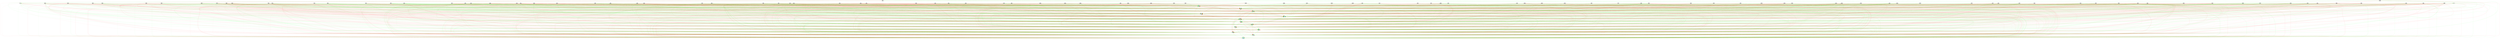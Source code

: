 digraph {
	node [fontsize=9 height=0.2 shape=circle width=0.2]
	1 [fillcolor=lightgray shape=box style=filled]
	2 [fillcolor=lightgray shape=box style=filled]
	3 [fillcolor=lightgray shape=box style=filled]
	4 [fillcolor=lightgray shape=box style=filled]
	5 [fillcolor=lightgray shape=box style=filled]
	6 [fillcolor=lightgray shape=box style=filled]
	7 [fillcolor=lightgray shape=box style=filled]
	8 [fillcolor=lightgray shape=box style=filled]
	9 [fillcolor=lightgray shape=box style=filled]
	10 [fillcolor=lightgray shape=box style=filled]
	11 [fillcolor=lightgray shape=box style=filled]
	12 [fillcolor=lightgray shape=box style=filled]
	13 [fillcolor=lightgray shape=box style=filled]
	14 [fillcolor=lightgray shape=box style=filled]
	15 [fillcolor=lightgray shape=box style=filled]
	16 [fillcolor=lightgray shape=box style=filled]
	17 [fillcolor=lightgray shape=box style=filled]
	18 [fillcolor=lightgray shape=box style=filled]
	19 [fillcolor=lightgray shape=box style=filled]
	20 [fillcolor=lightgray shape=box style=filled]
	21 [fillcolor=lightgray shape=box style=filled]
	22 [fillcolor=lightgray shape=box style=filled]
	23 [fillcolor=lightgray shape=box style=filled]
	24 [fillcolor=lightgray shape=box style=filled]
	25 [fillcolor=lightgray shape=box style=filled]
	26 [fillcolor=lightgray shape=box style=filled]
	27 [fillcolor=lightgray shape=box style=filled]
	28 [fillcolor=lightgray shape=box style=filled]
	29 [fillcolor=lightgray shape=box style=filled]
	30 [fillcolor=lightgray shape=box style=filled]
	31 [fillcolor=lightgray shape=box style=filled]
	32 [fillcolor=lightgray shape=box style=filled]
	33 [fillcolor=lightgray shape=box style=filled]
	34 [fillcolor=lightgray shape=box style=filled]
	35 [fillcolor=lightgray shape=box style=filled]
	36 [fillcolor=lightgray shape=box style=filled]
	37 [fillcolor=lightgray shape=box style=filled]
	38 [fillcolor=lightgray shape=box style=filled]
	39 [fillcolor=lightgray shape=box style=filled]
	40 [fillcolor=lightgray shape=box style=filled]
	41 [fillcolor=lightgray shape=box style=filled]
	42 [fillcolor=lightgray shape=box style=filled]
	43 [fillcolor=lightgray shape=box style=filled]
	44 [fillcolor=lightgray shape=box style=filled]
	45 [fillcolor=lightgray shape=box style=filled]
	46 [fillcolor=lightgray shape=box style=filled]
	47 [fillcolor=lightgray shape=box style=filled]
	48 [fillcolor=lightgray shape=box style=filled]
	49 [fillcolor=lightgray shape=box style=filled]
	50 [fillcolor=lightgray shape=box style=filled]
	51 [fillcolor=lightgray shape=box style=filled]
	52 [fillcolor=lightgray shape=box style=filled]
	53 [fillcolor=lightgray shape=box style=filled]
	54 [fillcolor=lightgray shape=box style=filled]
	55 [fillcolor=lightgray shape=box style=filled]
	56 [fillcolor=lightgray shape=box style=filled]
	57 [fillcolor=lightgray shape=box style=filled]
	58 [fillcolor=lightgray shape=box style=filled]
	59 [fillcolor=lightgray shape=box style=filled]
	60 [fillcolor=lightgray shape=box style=filled]
	61 [fillcolor=lightgray shape=box style=filled]
	62 [fillcolor=lightgray shape=box style=filled]
	63 [fillcolor=lightgray shape=box style=filled]
	64 [fillcolor=lightgray shape=box style=filled]
	65 [fillcolor=lightgray shape=box style=filled]
	66 [fillcolor=lightgray shape=box style=filled]
	67 [fillcolor=lightgray shape=box style=filled]
	68 [fillcolor=lightgray shape=box style=filled]
	69 [fillcolor=lightgray shape=box style=filled]
	70 [fillcolor=lightgray shape=box style=filled]
	71 [fillcolor=lightgray shape=box style=filled]
	72 [fillcolor=lightgray shape=box style=filled]
	73 [fillcolor=lightgray shape=box style=filled]
	74 [fillcolor=lightgray shape=box style=filled]
	75 [fillcolor=lightgray shape=box style=filled]
	76 [fillcolor=lightgray shape=box style=filled]
	77 [fillcolor=lightgray shape=box style=filled]
	78 [fillcolor=lightgray shape=box style=filled]
	79 [fillcolor=lightgray shape=box style=filled]
	80 [fillcolor=lightgray shape=box style=filled]
	81 [fillcolor=lightgray shape=box style=filled]
	82 [fillcolor=lightgray shape=box style=filled]
	83 [fillcolor=lightgray shape=box style=filled]
	84 [fillcolor=lightgray shape=box style=filled]
	85 [fillcolor=lightgray shape=box style=filled]
	86 [fillcolor=lightgray shape=box style=filled]
	87 [fillcolor=lightgray shape=box style=filled]
	88 [fillcolor=lightgray shape=box style=filled]
	89 [fillcolor=lightgray shape=box style=filled]
	90 [fillcolor=lightgray shape=box style=filled]
	91 [fillcolor=lightgray shape=box style=filled]
	92 [fillcolor=lightgray shape=box style=filled]
	93 [fillcolor=lightgray shape=box style=filled]
	94 [fillcolor=lightgray shape=box style=filled]
	95 [fillcolor=lightgray shape=box style=filled]
	96 [fillcolor=lightgray shape=box style=filled]
	97 [fillcolor=lightgray shape=box style=filled]
	98 [fillcolor=lightgray shape=box style=filled]
	99 [fillcolor=lightgray shape=box style=filled]
	100 [fillcolor=lightgray shape=box style=filled]
	101 [fillcolor=lightgray shape=box style=filled]
	102 [fillcolor=lightgray shape=box style=filled]
	103 [fillcolor=lightgray shape=box style=filled]
	104 [fillcolor=lightgray shape=box style=filled]
	105 [fillcolor=lightgray shape=box style=filled]
	106 [fillcolor=lightgray shape=box style=filled]
	107 [fillcolor=lightgray shape=box style=filled]
	108 [fillcolor=lightgray shape=box style=filled]
	109 [fillcolor=lightgray shape=box style=filled]
	110 [fillcolor=lightgray shape=box style=filled]
	111 [fillcolor=lightgray shape=box style=filled]
	112 [fillcolor=lightgray shape=box style=filled]
	113 [fillcolor=lightgray shape=box style=filled]
	114 [fillcolor=lightgray shape=box style=filled]
	115 [fillcolor=lightgray shape=box style=filled]
	116 [fillcolor=lightgray shape=box style=filled]
	117 [fillcolor=lightgray shape=box style=filled]
	118 [fillcolor=lightgray shape=box style=filled]
	119 [fillcolor=lightgray shape=box style=filled]
	120 [fillcolor=lightgray shape=box style=filled]
	121 [fillcolor=lightgray shape=box style=filled]
	0 [fillcolor=lightblue style=filled]
	1 [fillcolor=lightblue style=filled]
	2 [fillcolor=lightblue style=filled]
	3 [fillcolor=lightblue style=filled]
	4 [fillcolor=lightblue style=filled]
	5 [fillcolor=lightblue style=filled]
	6 [fillcolor=lightblue style=filled]
	7 [fillcolor=lightblue style=filled]
	8 [fillcolor=lightblue style=filled]
	9 [fillcolor=lightblue style=filled]
	10 [fillcolor=lightblue style=filled]
	11 [fillcolor=lightblue style=filled]
	12 [fillcolor=lightblue style=filled]
	68 [fillcolor=white style=filled]
	23 [fillcolor=white style=filled]
	1 -> 0 [color=red penwidth=0.10089777017535694 style=solid]
	1 -> 1 [color=red penwidth=0.12723484568885332 style=solid]
	1 -> 2 [color=red penwidth=0.10099841038059315 style=solid]
	1 -> 3 [color=green penwidth=0.21288570419811206 style=solid]
	1 -> 4 [color=red penwidth=0.3146836265531097 style=dotted]
	1 -> 5 [color=red penwidth=0.25184260339899445 style=solid]
	1 -> 6 [color=green penwidth=0.21843244573052026 style=solid]
	1 -> 7 [color=green penwidth=0.1522623271620701 style=solid]
	1 -> 8 [color=green penwidth=0.48767044182738917 style=solid]
	1 -> 9 [color=red penwidth=0.4973795834155377 style=solid]
	1 -> 10 [color=red penwidth=0.1370907723781094 style=solid]
	1 -> 11 [color=red penwidth=0.510222843714961 style=solid]
	1 -> 12 [color=green penwidth=0.22695111033119184 style=solid]
	2 -> 0 [color=green penwidth=0.14372131658710502 style=solid]
	2 -> 1 [color=green penwidth=0.1318140663868242 style=solid]
	2 -> 2 [color=green penwidth=0.12753994798118315 style=solid]
	2 -> 3 [color=green penwidth=0.10830192830887021 style=solid]
	2 -> 4 [color=red penwidth=0.41205736034848695 style=solid]
	2 -> 5 [color=red penwidth=0.36177996639591326 style=solid]
	2 -> 6 [color=green penwidth=0.24647346790837832 style=solid]
	2 -> 7 [color=green penwidth=0.2818541969286072 style=solid]
	2 -> 8 [color=green penwidth=0.4740861560805719 style=solid]
	2 -> 9 [color=green penwidth=0.40439275893708504 style=solid]
	2 -> 10 [color=red penwidth=0.42471384456200056 style=solid]
	2 -> 11 [color=green penwidth=0.3712757972955205 style=solid]
	2 -> 12 [color=red penwidth=0.35668118495874523 style=dotted]
	3 -> 0 [color=red penwidth=0.2124527518447256 style=solid]
	3 -> 1 [color=red penwidth=0.44039044745407185 style=solid]
	3 -> 2 [color=red penwidth=0.2467280493351242 style=solid]
	3 -> 3 [color=red penwidth=0.2731946246896637 style=solid]
	3 -> 4 [color=green penwidth=0.3704272298596949 style=solid]
	3 -> 5 [color=red penwidth=0.403687758682449 style=solid]
	3 -> 6 [color=green penwidth=0.15006278570447157 style=solid]
	3 -> 7 [color=green penwidth=0.24029442559356715 style=solid]
	3 -> 8 [color=green penwidth=0.1901184353575694 style=solid]
	3 -> 9 [color=green penwidth=0.32228235225064555 style=solid]
	3 -> 10 [color=red penwidth=0.2901225403175608 style=solid]
	3 -> 11 [color=green penwidth=0.3350450574118927 style=solid]
	3 -> 12 [color=green penwidth=0.2688209443877717 style=solid]
	4 -> 0 [color=green penwidth=0.3513973163960773 style=solid]
	4 -> 1 [color=green penwidth=0.4664205712214723 style=solid]
	4 -> 2 [color=red penwidth=0.1749164298487329 style=solid]
	4 -> 3 [color=red penwidth=0.1348497531266042 style=solid]
	4 -> 4 [color=red penwidth=0.47493331189587695 style=solid]
	4 -> 5 [color=green penwidth=0.5680609850930857 style=solid]
	4 -> 6 [color=green penwidth=0.5663071150600328 style=solid]
	4 -> 7 [color=green penwidth=0.1245135344121492 style=solid]
	4 -> 8 [color=green penwidth=0.40351161969301064 style=solid]
	4 -> 9 [color=green penwidth=0.13702069959627033 style=solid]
	4 -> 10 [color=red penwidth=0.30218798360719235 style=solid]
	4 -> 11 [color=red penwidth=0.11677437176783191 style=solid]
	4 -> 12 [color=red penwidth=0.12262261062823035 style=solid]
	5 -> 0 [color=green penwidth=0.45843335244201655 style=solid]
	5 -> 1 [color=red penwidth=0.22179943897122895 style=solid]
	5 -> 2 [color=green penwidth=0.20836589622138002 style=solid]
	5 -> 3 [color=green penwidth=0.2689237204063543 style=solid]
	5 -> 4 [color=red penwidth=0.1836939035964818 style=solid]
	5 -> 5 [color=red penwidth=0.2901466346486082 style=solid]
	5 -> 6 [color=red penwidth=0.4627360161650045 style=solid]
	5 -> 7 [color=red penwidth=0.4473043062037432 style=solid]
	5 -> 8 [color=green penwidth=0.3057302582466981 style=solid]
	5 -> 9 [color=red penwidth=0.14224548979333052 style=solid]
	5 -> 10 [color=red penwidth=0.31466003300701717 style=solid]
	5 -> 11 [color=red penwidth=0.10602483992436924 style=solid]
	5 -> 12 [color=red penwidth=0.1290792267765439 style=solid]
	6 -> 0 [color=green penwidth=0.42658816238350095 style=solid]
	6 -> 1 [color=green penwidth=0.11645482973816661 style=solid]
	6 -> 2 [color=red penwidth=0.279660245109838 style=solid]
	6 -> 3 [color=green penwidth=0.1564422065163703 style=solid]
	6 -> 4 [color=green penwidth=0.1286610371842908 style=solid]
	6 -> 5 [color=green penwidth=0.6100458024205412 style=solid]
	6 -> 6 [color=red penwidth=0.546229651406979 style=solid]
	6 -> 7 [color=red penwidth=0.1271683133518719 style=solid]
	6 -> 8 [color=red penwidth=0.36526329816367986 style=solid]
	6 -> 9 [color=red penwidth=0.32766198098074706 style=solid]
	6 -> 10 [color=red penwidth=0.19718937668037223 style=solid]
	6 -> 11 [color=green penwidth=0.3464558511186431 style=solid]
	6 -> 12 [color=red penwidth=0.20086165807030204 style=solid]
	7 -> 0 [color=green penwidth=0.4378940084037728 style=solid]
	7 -> 1 [color=red penwidth=0.16242348696284437 style=solid]
	7 -> 2 [color=red penwidth=0.24508303732509926 style=solid]
	7 -> 3 [color=green penwidth=0.13268108760726427 style=solid]
	7 -> 4 [color=red penwidth=0.18272845795885156 style=solid]
	7 -> 5 [color=green penwidth=0.15408015232704564 style=solid]
	7 -> 6 [color=green penwidth=0.15164957036335902 style=solid]
	7 -> 7 [color=green penwidth=0.37539226304292717 style=solid]
	7 -> 8 [color=red penwidth=0.2564363022648398 style=solid]
	7 -> 9 [color=red penwidth=0.18743320783146594 style=solid]
	7 -> 10 [color=green penwidth=0.15382882149323823 style=solid]
	7 -> 11 [color=green penwidth=0.15194403600004497 style=solid]
	7 -> 12 [color=green penwidth=0.5982455306669867 style=solid]
	8 -> 0 [color=red penwidth=0.21749350349328395 style=solid]
	8 -> 1 [color=green penwidth=0.1314843819797626 style=solid]
	8 -> 2 [color=green penwidth=0.33170244532232546 style=solid]
	8 -> 3 [color=red penwidth=0.3496617088265098 style=solid]
	8 -> 4 [color=red penwidth=0.41478323962572383 style=solid]
	8 -> 5 [color=green penwidth=0.2216546280227718 style=solid]
	8 -> 6 [color=green penwidth=0.13716268180138724 style=solid]
	8 -> 7 [color=red penwidth=0.4119217893602637 style=solid]
	8 -> 8 [color=red penwidth=0.36563969219115455 style=solid]
	8 -> 9 [color=green penwidth=0.1433809533788314 style=solid]
	8 -> 10 [color=green penwidth=0.12713296613663844 style=solid]
	8 -> 11 [color=green penwidth=0.3727153184449714 style=solid]
	8 -> 12 [color=red penwidth=0.3765448078296999 style=solid]
	9 -> 0 [color=green penwidth=0.17064643910469396 style=solid]
	9 -> 1 [color=green penwidth=0.2513592773995066 style=solid]
	9 -> 2 [color=red penwidth=0.16202535625908507 style=solid]
	9 -> 3 [color=green penwidth=0.15299555685045788 style=solid]
	9 -> 4 [color=red penwidth=0.5124849246332351 style=solid]
	9 -> 5 [color=red penwidth=0.31917333771667356 style=dotted]
	9 -> 6 [color=green penwidth=0.6404014018189139 style=solid]
	9 -> 7 [color=red penwidth=0.4395045293971592 style=solid]
	9 -> 8 [color=green penwidth=0.43490161428414176 style=solid]
	9 -> 9 [color=green penwidth=0.1930538768942226 style=solid]
	9 -> 10 [color=green penwidth=0.20933090933784632 style=solid]
	9 -> 11 [color=red penwidth=0.10315871563823349 style=solid]
	9 -> 12 [color=red penwidth=0.34741417051342777 style=solid]
	10 -> 0 [color=green penwidth=0.27362793146034964 style=solid]
	10 -> 1 [color=green penwidth=0.2524603330828958 style=solid]
	10 -> 2 [color=green penwidth=0.13758110730364348 style=solid]
	10 -> 3 [color=red penwidth=0.2784428458376371 style=solid]
	10 -> 4 [color=green penwidth=0.10393214526623895 style=solid]
	10 -> 5 [color=red penwidth=0.6175657183200601 style=solid]
	10 -> 6 [color=green penwidth=0.3567544801388013 style=solid]
	10 -> 7 [color=green penwidth=0.6993873948666348 style=solid]
	10 -> 8 [color=green penwidth=0.48535678346236766 style=solid]
	10 -> 9 [color=green penwidth=0.22535415947368392 style=solid]
	10 -> 10 [color=red penwidth=0.644311096047281 style=solid]
	10 -> 11 [color=red penwidth=0.1265045383151578 style=solid]
	10 -> 12 [color=red penwidth=0.33781086747408273 style=solid]
	11 -> 0 [color=green penwidth=0.33136401466599585 style=solid]
	11 -> 1 [color=red penwidth=0.28772528734938396 style=solid]
	11 -> 2 [color=red penwidth=0.29760156460190723 style=solid]
	11 -> 3 [color=green penwidth=0.1691551855843714 style=solid]
	11 -> 4 [color=green penwidth=0.3514660130475554 style=solid]
	11 -> 5 [color=red penwidth=0.13000713524626498 style=solid]
	11 -> 6 [color=green penwidth=0.26022941063135707 style=solid]
	11 -> 7 [color=green penwidth=0.5300442422603677 style=solid]
	11 -> 8 [color=red penwidth=0.24060834527816397 style=solid]
	11 -> 9 [color=green penwidth=0.4479893864337282 style=solid]
	11 -> 10 [color=red penwidth=0.5019504741467701 style=solid]
	11 -> 11 [color=green penwidth=0.10706862848365199 style=solid]
	11 -> 12 [color=green penwidth=0.2040489141010613 style=solid]
	12 -> 0 [color=green penwidth=0.1490037424887849 style=solid]
	12 -> 1 [color=red penwidth=0.23165944785389478 style=solid]
	12 -> 2 [color=green penwidth=0.21353407646856898 style=solid]
	12 -> 3 [color=green penwidth=0.12210779215012274 style=solid]
	12 -> 4 [color=green penwidth=0.6391634532099794 style=solid]
	12 -> 5 [color=green penwidth=0.12495929923856831 style=solid]
	12 -> 6 [color=red penwidth=0.5897733971244947 style=solid]
	12 -> 7 [color=green penwidth=0.12161530287679279 style=solid]
	12 -> 8 [color=red penwidth=0.33396070595111427 style=solid]
	12 -> 9 [color=green penwidth=0.18211371492465672 style=solid]
	12 -> 10 [color=green penwidth=0.13527501340052078 style=solid]
	12 -> 11 [color=red penwidth=0.10182706366982225 style=solid]
	12 -> 12 [color=red penwidth=0.14389935879290244 style=solid]
	13 -> 0 [color=green penwidth=0.34515050240960277 style=solid]
	13 -> 1 [color=green penwidth=0.17362497297622603 style=solid]
	13 -> 2 [color=red penwidth=0.3056245033636341 style=solid]
	13 -> 3 [color=red penwidth=0.13367685183688785 style=solid]
	13 -> 4 [color=red penwidth=0.16492772578912762 style=solid]
	13 -> 5 [color=red penwidth=0.29441646566221435 style=solid]
	13 -> 6 [color=green penwidth=0.363499619344803 style=solid]
	13 -> 7 [color=green penwidth=0.12724232143385905 style=solid]
	13 -> 8 [color=green penwidth=0.13575540844149417 style=solid]
	13 -> 9 [color=red penwidth=0.3131690578857824 style=solid]
	13 -> 10 [color=red penwidth=0.25413883488396244 style=solid]
	13 -> 11 [color=green penwidth=0.12924140590849578 style=solid]
	13 -> 12 [color=green penwidth=0.19515869226004398 style=solid]
	14 -> 0 [color=red penwidth=0.19252322789805854 style=solid]
	14 -> 1 [color=green penwidth=0.36601551735371474 style=solid]
	14 -> 2 [color=red penwidth=0.10454476612642237 style=solid]
	14 -> 3 [color=green penwidth=0.32070635845569284 style=solid]
	14 -> 4 [color=red penwidth=0.38979949821570514 style=solid]
	14 -> 5 [color=red penwidth=0.3061334731378832 style=solid]
	14 -> 6 [color=green penwidth=0.32107499654930116 style=solid]
	14 -> 7 [color=green penwidth=0.22522842784502795 style=solid]
	14 -> 8 [color=red penwidth=0.336172338946402 style=solid]
	14 -> 9 [color=green penwidth=0.35080274273337353 style=solid]
	14 -> 10 [color=red penwidth=0.12191750966710235 style=solid]
	14 -> 11 [color=red penwidth=0.41185025661429675 style=solid]
	14 -> 12 [color=red penwidth=0.30423560120804005 style=solid]
	15 -> 0 [color=green penwidth=0.4782182844524414 style=solid]
	15 -> 1 [color=green penwidth=0.16812699590042096 style=solid]
	15 -> 2 [color=red penwidth=0.28105878004798013 style=solid]
	15 -> 3 [color=green penwidth=0.4251992497200425 style=solid]
	15 -> 4 [color=red penwidth=0.1263932754081387 style=solid]
	15 -> 5 [color=red penwidth=0.47408945905348066 style=solid]
	15 -> 6 [color=green penwidth=0.13305349854038975 style=solid]
	15 -> 7 [color=green penwidth=0.3630260954243377 style=solid]
	15 -> 8 [color=red penwidth=0.11061910158416202 style=solid]
	15 -> 9 [color=green penwidth=0.18258506267259766 style=solid]
	15 -> 10 [color=green penwidth=0.21582128682642632 style=solid]
	15 -> 11 [color=green penwidth=0.1713833055198999 style=solid]
	15 -> 12 [color=red penwidth=0.2603005359174534 style=solid]
	16 -> 0 [color=red penwidth=0.22342872530303642 style=solid]
	16 -> 1 [color=red penwidth=0.29716854788727254 style=solid]
	16 -> 2 [color=red penwidth=0.5781443811588806 style=solid]
	16 -> 3 [color=green penwidth=0.23745543610695352 style=solid]
	16 -> 4 [color=red penwidth=0.16569358977563237 style=solid]
	16 -> 5 [color=red penwidth=0.46993907690377634 style=solid]
	16 -> 6 [color=red penwidth=0.3442298585814767 style=solid]
	16 -> 7 [color=red penwidth=0.19570156894773127 style=solid]
	16 -> 8 [color=green penwidth=0.5093971949273085 style=solid]
	16 -> 9 [color=green penwidth=0.36268625227162854 style=solid]
	16 -> 10 [color=green penwidth=0.27446590687188305 style=solid]
	16 -> 11 [color=green penwidth=0.2066855256218873 style=solid]
	16 -> 12 [color=green penwidth=0.16579659373832503 style=solid]
	17 -> 0 [color=green penwidth=0.766649536727419 style=solid]
	17 -> 1 [color=red penwidth=0.23094362371218788 style=solid]
	17 -> 2 [color=green penwidth=0.226360996769377 style=solid]
	17 -> 3 [color=green penwidth=0.17855016367733767 style=solid]
	17 -> 4 [color=green penwidth=0.46036908712534363 style=solid]
	17 -> 5 [color=green penwidth=0.1329263173144537 style=solid]
	17 -> 6 [color=red penwidth=0.43405721856765966 style=solid]
	17 -> 7 [color=green penwidth=0.3892895373183476 style=solid]
	17 -> 8 [color=red penwidth=0.11720775532282535 style=solid]
	17 -> 9 [color=green penwidth=0.33674310557747555 style=solid]
	17 -> 10 [color=red penwidth=0.35250775405667534 style=solid]
	17 -> 11 [color=green penwidth=0.14106188711149945 style=solid]
	17 -> 12 [color=red penwidth=0.33890196900082215 style=solid]
	18 -> 0 [color=red penwidth=0.11343126696760689 style=solid]
	18 -> 1 [color=green penwidth=0.20373599151792954 style=solid]
	18 -> 2 [color=green penwidth=0.29787493763941925 style=solid]
	18 -> 3 [color=green penwidth=0.10225635049955788 style=solid]
	18 -> 4 [color=red penwidth=0.286826039402596 style=solid]
	18 -> 5 [color=green penwidth=0.27049770688041597 style=solid]
	18 -> 6 [color=red penwidth=0.22236220498666304 style=solid]
	18 -> 7 [color=green penwidth=0.11419861589386977 style=solid]
	18 -> 8 [color=red penwidth=0.2787796049359481 style=solid]
	18 -> 9 [color=green penwidth=0.2874591232394742 style=solid]
	18 -> 10 [color=red penwidth=0.3027271066118217 style=solid]
	18 -> 11 [color=red penwidth=0.1644514904610596 style=solid]
	18 -> 12 [color=red penwidth=0.4187658883646713 style=solid]
	19 -> 0 [color=red penwidth=0.23453819130196635 style=solid]
	19 -> 1 [color=green penwidth=0.15229979529497933 style=solid]
	19 -> 2 [color=green penwidth=0.22891720799862358 style=solid]
	19 -> 3 [color=green penwidth=0.5028360715361475 style=solid]
	19 -> 4 [color=red penwidth=0.23889021823905107 style=solid]
	19 -> 5 [color=red penwidth=0.32369459123644484 style=solid]
	19 -> 6 [color=red penwidth=0.10515845327241741 style=solid]
	19 -> 7 [color=red penwidth=0.404796227945296 style=solid]
	19 -> 8 [color=red penwidth=0.12041570683570406 style=solid]
	19 -> 9 [color=red penwidth=0.14182155403497526 style=solid]
	19 -> 10 [color=green penwidth=0.46400755881213873 style=solid]
	19 -> 11 [color=red penwidth=0.2969561910096964 style=solid]
	19 -> 12 [color=green penwidth=0.312246079995259 style=solid]
	20 -> 0 [color=red penwidth=0.39367470336207777 style=solid]
	20 -> 1 [color=green penwidth=0.35148326463025326 style=solid]
	20 -> 2 [color=red penwidth=0.1622676908093803 style=solid]
	20 -> 3 [color=red penwidth=0.29985381860563076 style=solid]
	20 -> 4 [color=red penwidth=0.2730881002157398 style=solid]
	20 -> 5 [color=green penwidth=0.20566184295078505 style=solid]
	20 -> 6 [color=green penwidth=0.13395569183371303 style=solid]
	20 -> 7 [color=red penwidth=0.10405152325496472 style=solid]
	20 -> 8 [color=green penwidth=0.13750370941702564 style=solid]
	20 -> 9 [color=green penwidth=0.256552500601404 style=solid]
	20 -> 10 [color=green penwidth=0.2476613760009124 style=solid]
	20 -> 11 [color=red penwidth=0.2185749448050156 style=solid]
	20 -> 12 [color=green penwidth=0.19302668143450774 style=solid]
	21 -> 0 [color=green penwidth=0.17373546803934836 style=solid]
	21 -> 1 [color=red penwidth=0.5080757882890384 style=solid]
	21 -> 2 [color=red penwidth=0.37188565998226353 style=solid]
	21 -> 3 [color=red penwidth=0.20537774558191874 style=solid]
	21 -> 4 [color=red penwidth=0.48950496361454243 style=solid]
	21 -> 5 [color=green penwidth=0.6127907085596503 style=solid]
	21 -> 6 [color=green penwidth=0.37977739649889497 style=solid]
	21 -> 7 [color=red penwidth=0.2806636434759763 style=solid]
	21 -> 8 [color=green penwidth=0.27400038192769594 style=solid]
	21 -> 9 [color=green penwidth=0.31197457895149183 style=solid]
	21 -> 10 [color=red penwidth=0.18127406751511357 style=solid]
	21 -> 11 [color=red penwidth=0.18380071405241893 style=solid]
	21 -> 12 [color=green penwidth=0.2883794027407256 style=solid]
	22 -> 0 [color=red penwidth=0.1415477829643384 style=solid]
	22 -> 1 [color=green penwidth=0.3571498125650776 style=solid]
	22 -> 2 [color=red penwidth=0.3971184079475194 style=solid]
	22 -> 3 [color=green penwidth=0.2053265386019033 style=solid]
	22 -> 4 [color=red penwidth=0.20084736548509063 style=solid]
	22 -> 5 [color=red penwidth=0.26148138001441823 style=solid]
	22 -> 6 [color=red penwidth=0.1791657116826282 style=solid]
	22 -> 7 [color=red penwidth=0.32121344096002724 style=solid]
	22 -> 8 [color=green penwidth=0.13846646771547388 style=solid]
	22 -> 9 [color=red penwidth=0.11918097771877176 style=solid]
	22 -> 10 [color=green penwidth=0.431118512397038 style=solid]
	22 -> 11 [color=green penwidth=0.17154503956566802 style=solid]
	22 -> 12 [color=green penwidth=0.11551487230453343 style=solid]
	23 -> 0 [color=green penwidth=0.19318418276017257 style=solid]
	23 -> 1 [color=green penwidth=0.11448294450373352 style=solid]
	23 -> 2 [color=red penwidth=0.3915342041701031 style=solid]
	23 -> 3 [color=red penwidth=0.22350229990002435 style=solid]
	23 -> 4 [color=red penwidth=0.3059085907889233 style=solid]
	23 -> 5 [color=green penwidth=0.10787566296552381 style=solid]
	23 -> 6 [color=green penwidth=0.10948642002281109 style=solid]
	23 -> 7 [color=red penwidth=0.1307148916051489 style=solid]
	23 -> 8 [color=red penwidth=0.2830862992495319 style=solid]
	23 -> 9 [color=green penwidth=0.26636716096362145 style=solid]
	23 -> 10 [color=red penwidth=0.4048991486752447 style=solid]
	23 -> 11 [color=red penwidth=0.10412259171467088 style=solid]
	23 -> 12 [color=red penwidth=0.13137730404623807 style=solid]
	24 -> 0 [color=green penwidth=0.1430685446012369 style=solid]
	24 -> 1 [color=green penwidth=0.316709822941617 style=solid]
	24 -> 2 [color=green penwidth=0.4966242512980563 style=solid]
	24 -> 3 [color=green penwidth=0.20750628357101603 style=solid]
	24 -> 4 [color=red penwidth=0.2903114279340716 style=solid]
	24 -> 5 [color=green penwidth=0.37775967288171275 style=solid]
	24 -> 6 [color=red penwidth=0.11458316513209384 style=solid]
	24 -> 7 [color=red penwidth=0.18032466346722342 style=solid]
	24 -> 8 [color=green penwidth=0.20533323167121997 style=solid]
	24 -> 9 [color=green penwidth=0.34138494593308766 style=solid]
	24 -> 10 [color=red penwidth=0.11295561817766392 style=solid]
	24 -> 11 [color=red penwidth=0.2650064692258961 style=solid]
	24 -> 12 [color=green penwidth=0.22866539076153897 style=solid]
	25 -> 0 [color=green penwidth=0.5556367698798587 style=solid]
	25 -> 1 [color=red penwidth=0.17173673706149079 style=solid]
	25 -> 2 [color=red penwidth=0.2665134801978365 style=solid]
	25 -> 3 [color=red penwidth=0.27039056388378674 style=solid]
	25 -> 4 [color=green penwidth=0.19354911089031257 style=solid]
	25 -> 5 [color=green penwidth=0.10654806067503701 style=solid]
	25 -> 6 [color=red penwidth=0.3530224819939679 style=solid]
	25 -> 7 [color=red penwidth=0.1374737792772625 style=solid]
	25 -> 8 [color=red penwidth=0.10070015431151152 style=solid]
	25 -> 9 [color=green penwidth=0.16365381446503366 style=solid]
	25 -> 10 [color=red penwidth=0.12749192570846413 style=solid]
	25 -> 11 [color=green penwidth=0.2622397955473317 style=solid]
	25 -> 12 [color=red penwidth=0.2828802509592564 style=solid]
	26 -> 0 [color=green penwidth=0.5714008640669659 style=solid]
	26 -> 1 [color=red penwidth=0.3611489549564626 style=solid]
	26 -> 2 [color=green penwidth=0.31955625731070714 style=solid]
	26 -> 3 [color=green penwidth=0.1856537773606981 style=solid]
	26 -> 4 [color=red penwidth=0.29889423917613067 style=solid]
	26 -> 5 [color=green penwidth=0.3860035572006367 style=solid]
	26 -> 6 [color=green penwidth=0.2006411275867667 style=solid]
	26 -> 7 [color=red penwidth=0.1624988222617088 style=solid]
	26 -> 8 [color=green penwidth=0.24278888108955407 style=solid]
	26 -> 9 [color=red penwidth=0.5535182539912484 style=solid]
	26 -> 10 [color=green penwidth=0.29788082722313053 style=solid]
	26 -> 11 [color=green penwidth=0.31427765259348317 style=solid]
	26 -> 12 [color=green penwidth=0.14114447425692184 style=solid]
	27 -> 0 [color=green penwidth=0.32990008111945535 style=solid]
	27 -> 1 [color=red penwidth=0.25097800409990384 style=solid]
	27 -> 2 [color=red penwidth=0.18491259421509776 style=solid]
	27 -> 3 [color=red penwidth=0.28159916367144067 style=solid]
	27 -> 4 [color=green penwidth=0.10619037123937733 style=solid]
	27 -> 5 [color=red penwidth=0.13931511090413193 style=solid]
	27 -> 6 [color=green penwidth=0.1337008112042786 style=solid]
	27 -> 7 [color=red penwidth=0.2652926157110618 style=solid]
	27 -> 8 [color=red penwidth=0.29729565515289225 style=solid]
	27 -> 9 [color=green penwidth=0.16413524954447 style=solid]
	27 -> 10 [color=red penwidth=0.13376904808452228 style=solid]
	27 -> 11 [color=green penwidth=0.41375774394858356 style=solid]
	27 -> 12 [color=green penwidth=0.15054254103259956 style=solid]
	28 -> 0 [color=green penwidth=0.17748732751030713 style=solid]
	28 -> 1 [color=red penwidth=0.3381228292118281 style=solid]
	28 -> 2 [color=green penwidth=0.40339261768419765 style=solid]
	28 -> 3 [color=red penwidth=0.477300606398831 style=solid]
	28 -> 4 [color=red penwidth=0.2644280290482227 style=solid]
	28 -> 5 [color=red penwidth=0.23150584259178547 style=solid]
	28 -> 6 [color=green penwidth=0.2520414339804481 style=solid]
	28 -> 7 [color=red penwidth=0.14292953358782573 style=solid]
	28 -> 8 [color=green penwidth=0.43036217972749213 style=solid]
	28 -> 9 [color=red penwidth=0.13774245718580802 style=solid]
	28 -> 10 [color=red penwidth=0.19098351065841007 style=solid]
	28 -> 11 [color=green penwidth=0.3527363611235783 style=solid]
	28 -> 12 [color=green penwidth=0.18433818486716083 style=solid]
	29 -> 0 [color=green penwidth=0.28349975231915514 style=solid]
	29 -> 1 [color=red penwidth=0.612283388958257 style=solid]
	29 -> 2 [color=green penwidth=0.2113311467385804 style=solid]
	29 -> 3 [color=red penwidth=0.33678177756546346 style=solid]
	29 -> 4 [color=red penwidth=0.25390085114697486 style=solid]
	29 -> 5 [color=green penwidth=0.3580089090917147 style=solid]
	29 -> 6 [color=red penwidth=0.35834663153787505 style=solid]
	29 -> 7 [color=red penwidth=0.10165060359200162 style=solid]
	29 -> 8 [color=green penwidth=0.37170389707475704 style=solid]
	29 -> 9 [color=green penwidth=0.2187128940683403 style=solid]
	29 -> 10 [color=red penwidth=0.4080606864219326 style=solid]
	29 -> 11 [color=red penwidth=0.1685490735550036 style=solid]
	29 -> 12 [color=red penwidth=0.1353121886618563 style=solid]
	30 -> 0 [color=red penwidth=0.13020363861339476 style=solid]
	30 -> 1 [color=green penwidth=0.23868061901783957 style=solid]
	30 -> 2 [color=red penwidth=0.29986784636990765 style=solid]
	30 -> 3 [color=red penwidth=0.1387647218409976 style=solid]
	30 -> 4 [color=green penwidth=0.13335723719634823 style=solid]
	30 -> 5 [color=green penwidth=0.22440180511349953 style=solid]
	30 -> 6 [color=red penwidth=0.1594600891067906 style=solid]
	30 -> 7 [color=green penwidth=0.12494284203442636 style=solid]
	30 -> 8 [color=red penwidth=0.3287319573062673 style=solid]
	30 -> 9 [color=red penwidth=0.227408436364228 style=solid]
	30 -> 10 [color=green penwidth=0.14805704801912736 style=solid]
	30 -> 12 [color=red penwidth=0.18365818771793696 style=solid]
	31 -> 0 [color=red penwidth=0.17436304720635704 style=solid]
	31 -> 1 [color=red penwidth=0.5510312674247358 style=solid]
	31 -> 2 [color=green penwidth=0.23914109205086778 style=solid]
	31 -> 3 [color=red penwidth=0.29288098984274374 style=solid]
	31 -> 4 [color=green penwidth=0.10077119683064109 style=solid]
	31 -> 5 [color=green penwidth=0.15850032263121255 style=solid]
	31 -> 6 [color=green penwidth=0.16604723679505046 style=solid]
	31 -> 7 [color=green penwidth=0.5111916115682352 style=solid]
	31 -> 8 [color=red penwidth=0.24231442922612587 style=solid]
	31 -> 9 [color=green penwidth=0.4236912111485799 style=solid]
	31 -> 10 [color=green penwidth=0.17631559616904835 style=solid]
	31 -> 11 [color=red penwidth=0.3602073056548677 style=solid]
	31 -> 12 [color=green penwidth=0.14372448016207864 style=solid]
	32 -> 0 [color=red penwidth=0.22086795024925734 style=solid]
	32 -> 1 [color=red penwidth=0.26618003086872444 style=solid]
	32 -> 2 [color=red penwidth=0.2811023965075584 style=solid]
	32 -> 3 [color=red penwidth=0.10629043854681289 style=solid]
	32 -> 4 [color=green penwidth=0.16777595729337064 style=solid]
	32 -> 5 [color=red penwidth=0.12098424902427743 style=solid]
	32 -> 6 [color=green penwidth=0.386870425169087 style=solid]
	32 -> 7 [color=red penwidth=0.29132934433640256 style=solid]
	32 -> 8 [color=green penwidth=0.19436526351193747 style=solid]
	32 -> 9 [color=green penwidth=0.18978334767702892 style=solid]
	32 -> 10 [color=red penwidth=0.4889685086007689 style=solid]
	32 -> 11 [color=green penwidth=0.10064532697129111 style=solid]
	32 -> 12 [color=green penwidth=0.1756658594013204 style=solid]
	33 -> 0 [color=green penwidth=0.15970907661400613 style=solid]
	33 -> 1 [color=green penwidth=0.21167742969729647 style=solid]
	33 -> 2 [color=red penwidth=0.20573308914100966 style=solid]
	33 -> 3 [color=red penwidth=0.14150166845846412 style=solid]
	33 -> 4 [color=green penwidth=0.16118084330746724 style=solid]
	33 -> 5 [color=red penwidth=0.5095338525297352 style=solid]
	33 -> 6 [color=green penwidth=0.45009790781285297 style=solid]
	33 -> 7 [color=green penwidth=0.13587268669333163 style=solid]
	33 -> 8 [color=red penwidth=0.4668036873422641 style=solid]
	33 -> 9 [color=red penwidth=0.3620523532960471 style=solid]
	33 -> 10 [color=red penwidth=0.17979174770553014 style=solid]
	33 -> 11 [color=red penwidth=0.37597153601083544 style=solid]
	33 -> 12 [color=red penwidth=0.1781113221193435 style=solid]
	34 -> 0 [color=red penwidth=0.13852943226198128 style=solid]
	34 -> 1 [color=green penwidth=0.3124637784964073 style=solid]
	34 -> 2 [color=red penwidth=0.26427636869125337 style=solid]
	34 -> 3 [color=green penwidth=0.24006075595677454 style=solid]
	34 -> 4 [color=green penwidth=0.17341489066827986 style=solid]
	34 -> 5 [color=red penwidth=0.16271357141196427 style=solid]
	34 -> 6 [color=green penwidth=0.20004898606144078 style=solid]
	34 -> 7 [color=green penwidth=0.17660815395986557 style=solid]
	34 -> 8 [color=green penwidth=0.24444549768178642 style=solid]
	34 -> 9 [color=green penwidth=0.1430127374225808 style=solid]
	34 -> 10 [color=green penwidth=0.15950758392151365 style=solid]
	34 -> 11 [color=green penwidth=0.28517730662168606 style=solid]
	34 -> 12 [color=green penwidth=0.2732423951349373 style=solid]
	35 -> 0 [color=red penwidth=0.16794987719850413 style=solid]
	35 -> 1 [color=green penwidth=0.1756265463437367 style=solid]
	35 -> 2 [color=green penwidth=0.22411211968653927 style=solid]
	35 -> 3 [color=green penwidth=0.31850611181989097 style=solid]
	35 -> 4 [color=red penwidth=0.28801936844453935 style=solid]
	35 -> 5 [color=red penwidth=0.3537883678661887 style=solid]
	35 -> 6 [color=red penwidth=0.33511133214745836 style=solid]
	35 -> 7 [color=red penwidth=0.15923110969713358 style=solid]
	35 -> 8 [color=green penwidth=0.3283297335182539 style=solid]
	35 -> 9 [color=red penwidth=0.3936858333296974 style=solid]
	35 -> 10 [color=green penwidth=0.5214071533930287 style=solid]
	35 -> 11 [color=green penwidth=0.19987824517246336 style=solid]
	35 -> 12 [color=green penwidth=0.25765994028304123 style=solid]
	36 -> 0 [color=red penwidth=0.4779531142344451 style=solid]
	36 -> 1 [color=red penwidth=0.3392936514168884 style=solid]
	36 -> 2 [color=green penwidth=0.1489307109259619 style=solid]
	36 -> 3 [color=red penwidth=0.44948638731704693 style=solid]
	36 -> 4 [color=red penwidth=0.4130011781717321 style=solid]
	36 -> 5 [color=red penwidth=0.6457801786410743 style=solid]
	36 -> 6 [color=red penwidth=0.24413876986449443 style=solid]
	36 -> 7 [color=red penwidth=0.25942235215807474 style=solid]
	36 -> 8 [color=green penwidth=0.4912892102893778 style=solid]
	36 -> 9 [color=green penwidth=0.22901353612404604 style=solid]
	36 -> 10 [color=green penwidth=0.13024769454512983 style=solid]
	36 -> 11 [color=green penwidth=0.24383437988164883 style=solid]
	36 -> 12 [color=red penwidth=0.1324146410744269 style=solid]
	37 -> 0 [color=red penwidth=0.29019679010987964 style=solid]
	37 -> 1 [color=red penwidth=0.24663732086946238 style=solid]
	37 -> 2 [color=red penwidth=0.24983749464047494 style=solid]
	37 -> 3 [color=red penwidth=0.15547977852014527 style=solid]
	37 -> 4 [color=green penwidth=0.23455963269988178 style=solid]
	37 -> 5 [color=red penwidth=0.2948685446796254 style=solid]
	37 -> 6 [color=green penwidth=0.27381530034746976 style=solid]
	37 -> 7 [color=red penwidth=0.28918111804368524 style=solid]
	37 -> 8 [color=green penwidth=0.2140149635222997 style=solid]
	37 -> 9 [color=red penwidth=0.17202159542894543 style=solid]
	37 -> 10 [color=green penwidth=0.23996460516946216 style=solid]
	37 -> 11 [color=red penwidth=0.20341350348409543 style=solid]
	37 -> 12 [color=green penwidth=0.16599557408137122 style=solid]
	38 -> 0 [color=red penwidth=0.1901092814665046 style=solid]
	38 -> 1 [color=red penwidth=0.11822726815156176 style=solid]
	38 -> 2 [color=green penwidth=0.48718075529958915 style=solid]
	38 -> 3 [color=red penwidth=0.12799113530710285 style=solid]
	38 -> 4 [color=red penwidth=0.46480498269646375 style=solid]
	38 -> 5 [color=green penwidth=0.12620637263060905 style=solid]
	38 -> 6 [color=green penwidth=0.27103267852076884 style=solid]
	38 -> 7 [color=red penwidth=0.297707641080089 style=solid]
	38 -> 8 [color=green penwidth=0.14393823305646508 style=solid]
	38 -> 9 [color=green penwidth=0.23378633497956433 style=solid]
	38 -> 10 [color=red penwidth=0.21574231752174605 style=solid]
	38 -> 11 [color=red penwidth=0.10258458137548693 style=solid]
	38 -> 12 [color=green penwidth=0.1802798573756687 style=solid]
	39 -> 0 [color=green penwidth=0.31606542527127646 style=solid]
	39 -> 1 [color=green penwidth=0.36627262934524907 style=solid]
	39 -> 2 [color=green penwidth=0.12500720686677708 style=solid]
	39 -> 3 [color=red penwidth=0.12460123781046195 style=solid]
	39 -> 4 [color=red penwidth=0.26692043773017093 style=solid]
	39 -> 5 [color=green penwidth=0.4009823904300338 style=solid]
	39 -> 6 [color=green penwidth=0.19052490424200225 style=solid]
	39 -> 7 [color=green penwidth=0.2975066943596728 style=solid]
	39 -> 8 [color=green penwidth=0.25410247471405883 style=solid]
	39 -> 9 [color=green penwidth=0.3516976231537561 style=solid]
	39 -> 10 [color=red penwidth=0.5337508594872984 style=solid]
	39 -> 11 [color=green penwidth=0.37332105142538197 style=solid]
	39 -> 12 [color=red penwidth=0.12787266921007245 style=solid]
	40 -> 0 [color=green penwidth=0.2464888083083364 style=solid]
	40 -> 1 [color=red penwidth=0.282135105690302 style=solid]
	40 -> 2 [color=red penwidth=0.21761823078801404 style=solid]
	40 -> 3 [color=red penwidth=0.15801709156904004 style=solid]
	40 -> 4 [color=green penwidth=0.1291836078965872 style=solid]
	40 -> 5 [color=green penwidth=0.46585719653575164 style=solid]
	40 -> 6 [color=red penwidth=0.14305670542821347 style=solid]
	40 -> 7 [color=red penwidth=0.19588832738609457 style=solid]
	40 -> 8 [color=green penwidth=0.14519894860969149 style=solid]
	40 -> 9 [color=red penwidth=0.2066768714713204 style=solid]
	40 -> 10 [color=green penwidth=0.20220627057625046 style=solid]
	40 -> 11 [color=red penwidth=0.13668005711865383 style=solid]
	40 -> 12 [color=red penwidth=0.268568424831393 style=solid]
	41 -> 0 [color=red penwidth=0.1549220911769622 style=solid]
	41 -> 1 [color=green penwidth=0.38471754587444407 style=solid]
	41 -> 2 [color=green penwidth=0.3787481488972828 style=solid]
	41 -> 3 [color=red penwidth=0.19849385956309087 style=solid]
	41 -> 4 [color=green penwidth=0.6213050685112353 style=solid]
	41 -> 5 [color=red penwidth=0.4300793250579982 style=solid]
	41 -> 6 [color=red penwidth=0.24372529086934402 style=solid]
	41 -> 7 [color=green penwidth=0.3808339285433836 style=solid]
	41 -> 8 [color=red penwidth=0.1632467271830665 style=solid]
	41 -> 9 [color=red penwidth=0.36353829606656274 style=solid]
	41 -> 10 [color=green penwidth=0.38831561249041635 style=solid]
	41 -> 11 [color=red penwidth=0.10726387604871784 style=solid]
	41 -> 12 [color=green penwidth=0.27493369507448673 style=solid]
	42 -> 0 [color=red penwidth=0.5064214537668446 style=solid]
	42 -> 1 [color=green penwidth=0.1796975746447532 style=solid]
	42 -> 2 [color=green penwidth=0.31640258170490754 style=solid]
	42 -> 3 [color=red penwidth=0.25680292734636223 style=solid]
	42 -> 4 [color=red penwidth=0.3881085395525412 style=solid]
	42 -> 5 [color=red penwidth=0.31950859806135234 style=solid]
	42 -> 6 [color=red penwidth=0.10568905128131495 style=solid]
	42 -> 7 [color=green penwidth=0.13978693649655619 style=solid]
	42 -> 8 [color=green penwidth=0.3104896020017126 style=solid]
	42 -> 9 [color=green penwidth=0.13653321689144662 style=solid]
	42 -> 10 [color=green penwidth=0.37555745587886247 style=solid]
	42 -> 11 [color=green penwidth=0.23490627104842893 style=solid]
	42 -> 12 [color=green penwidth=0.1617557189002154 style=solid]
	43 -> 0 [color=green penwidth=0.10445834761806859 style=solid]
	43 -> 1 [color=green penwidth=0.6215936689361925 style=solid]
	43 -> 2 [color=green penwidth=0.17608987829359057 style=solid]
	43 -> 3 [color=green penwidth=0.5651221391861102 style=solid]
	43 -> 4 [color=red penwidth=0.15564033576107705 style=solid]
	43 -> 5 [color=red penwidth=0.1760064215679138 style=solid]
	43 -> 6 [color=green penwidth=0.2880642466490496 style=solid]
	43 -> 7 [color=green penwidth=0.4067114322875578 style=solid]
	43 -> 8 [color=green penwidth=0.5252774523192864 style=solid]
	43 -> 9 [color=green penwidth=0.36764027877602823 style=solid]
	43 -> 10 [color=green penwidth=0.17697091923511532 style=solid]
	43 -> 11 [color=green penwidth=0.18123698846856334 style=solid]
	43 -> 12 [color=red penwidth=0.28338159517972683 style=solid]
	44 -> 0 [color=red penwidth=0.15270551330206886 style=solid]
	44 -> 1 [color=green penwidth=0.26913299549394887 style=solid]
	44 -> 2 [color=green penwidth=0.2745954090418876 style=solid]
	44 -> 3 [color=green penwidth=0.14925483968187087 style=solid]
	44 -> 4 [color=green penwidth=0.22658385521986696 style=solid]
	44 -> 5 [color=red penwidth=0.10880623982811008 style=solid]
	44 -> 6 [color=red penwidth=0.7163065696148282 style=solid]
	44 -> 7 [color=green penwidth=0.14207764350105181 style=solid]
	44 -> 8 [color=green penwidth=0.2918225065751459 style=solid]
	44 -> 9 [color=green penwidth=0.42114243507357974 style=solid]
	44 -> 10 [color=green penwidth=0.32422827931778486 style=solid]
	44 -> 11 [color=green penwidth=0.1458302563712922 style=solid]
	44 -> 12 [color=green penwidth=0.26076727314298764 style=solid]
	45 -> 0 [color=red penwidth=0.1838710311588006 style=solid]
	45 -> 1 [color=green penwidth=0.19879364553087098 style=solid]
	45 -> 2 [color=red penwidth=0.4757925755022713 style=solid]
	45 -> 3 [color=red penwidth=0.18439291729476454 style=solid]
	45 -> 4 [color=red penwidth=0.1062939885230246 style=solid]
	45 -> 5 [color=green penwidth=0.14187890108403753 style=solid]
	45 -> 6 [color=green penwidth=0.5612202473335841 style=solid]
	45 -> 7 [color=green penwidth=0.3650070070250686 style=solid]
	45 -> 8 [color=red penwidth=0.29638392412743536 style=solid]
	45 -> 9 [color=green penwidth=0.15097946756257408 style=solid]
	45 -> 10 [color=red penwidth=0.2906344665966283 style=solid]
	45 -> 11 [color=green penwidth=0.5385375798254346 style=solid]
	45 -> 12 [color=green penwidth=0.15945612523819452 style=solid]
	46 -> 0 [color=red penwidth=0.47120381943265177 style=solid]
	46 -> 1 [color=red penwidth=0.37229847592940346 style=solid]
	46 -> 2 [color=red penwidth=0.1414737216447597 style=solid]
	46 -> 3 [color=green penwidth=0.5402665483210063 style=solid]
	46 -> 4 [color=red penwidth=0.15602729467613424 style=solid]
	46 -> 5 [color=red penwidth=0.11821734277733073 style=solid]
	46 -> 6 [color=red penwidth=0.22677202042684824 style=solid]
	46 -> 7 [color=red penwidth=0.2957546162550755 style=solid]
	46 -> 8 [color=red penwidth=0.37221664965993073 style=solid]
	46 -> 9 [color=green penwidth=0.22412113493725486 style=solid]
	46 -> 10 [color=red penwidth=0.14565288640238522 style=dotted]
	46 -> 11 [color=green penwidth=0.3443354589767881 style=solid]
	46 -> 12 [color=green penwidth=0.35753846320823723 style=solid]
	47 -> 0 [color=green penwidth=0.19554815189573072 style=solid]
	47 -> 1 [color=green penwidth=0.3183272978481669 style=solid]
	47 -> 2 [color=red penwidth=0.3114669939034225 style=solid]
	47 -> 3 [color=red penwidth=0.153977801301797 style=solid]
	47 -> 4 [color=green penwidth=0.4937005863830941 style=solid]
	47 -> 5 [color=green penwidth=0.18045438462994373 style=solid]
	47 -> 6 [color=red penwidth=0.14142927602299105 style=solid]
	47 -> 7 [color=red penwidth=0.44314489933908163 style=solid]
	47 -> 8 [color=red penwidth=0.4984221958413989 style=solid]
	47 -> 9 [color=red penwidth=0.39031529231249495 style=solid]
	47 -> 10 [color=red penwidth=0.35623042144520256 style=solid]
	47 -> 11 [color=red penwidth=0.27261585213918466 style=solid]
	47 -> 12 [color=green penwidth=0.6732478517867613 style=solid]
	48 -> 0 [color=green penwidth=0.2064685607878911 style=solid]
	48 -> 1 [color=red penwidth=0.4475035133896025 style=solid]
	48 -> 2 [color=green penwidth=0.1925754117928894 style=solid]
	48 -> 3 [color=red penwidth=0.35844976587191246 style=solid]
	48 -> 4 [color=red penwidth=0.45123979504735257 style=solid]
	48 -> 5 [color=green penwidth=0.31720449503673637 style=solid]
	48 -> 6 [color=green penwidth=0.5474132946677749 style=solid]
	48 -> 7 [color=red penwidth=0.2788217210408005 style=solid]
	48 -> 8 [color=green penwidth=0.28618689839122524 style=solid]
	48 -> 9 [color=green penwidth=0.28020016511126733 style=solid]
	48 -> 10 [color=green penwidth=0.19001179610142654 style=solid]
	48 -> 11 [color=red penwidth=0.19300626934746612 style=solid]
	48 -> 12 [color=green penwidth=0.4519595901256561 style=solid]
	49 -> 0 [color=red penwidth=0.274953228735517 style=solid]
	49 -> 1 [color=green penwidth=0.21259034255014864 style=solid]
	49 -> 2 [color=green penwidth=0.42182044983049793 style=solid]
	49 -> 3 [color=red penwidth=0.37835487038611315 style=solid]
	49 -> 4 [color=red penwidth=0.5006868122980394 style=solid]
	49 -> 5 [color=red penwidth=0.3913984465038929 style=solid]
	49 -> 6 [color=green penwidth=0.34030020995064847 style=solid]
	49 -> 7 [color=red penwidth=0.1924824857300227 style=solid]
	49 -> 8 [color=green penwidth=0.42801341902181034 style=solid]
	49 -> 9 [color=red penwidth=0.26424081145703854 style=solid]
	49 -> 10 [color=green penwidth=0.21766264851250053 style=solid]
	49 -> 11 [color=red penwidth=0.5403718791944436 style=solid]
	49 -> 12 [color=red penwidth=0.5314154437448935 style=solid]
	50 -> 0 [color=green penwidth=0.23682543063035194 style=solid]
	50 -> 1 [color=red penwidth=0.28035437339516917 style=solid]
	50 -> 2 [color=green penwidth=0.2658604037986817 style=solid]
	50 -> 3 [color=red penwidth=0.4930787818039424 style=solid]
	50 -> 4 [color=red penwidth=0.36316671825216174 style=solid]
	50 -> 5 [color=red penwidth=0.18076049799987565 style=solid]
	50 -> 6 [color=red penwidth=0.34898571496263187 style=solid]
	50 -> 7 [color=red penwidth=0.4148826190358903 style=solid]
	50 -> 8 [color=red penwidth=0.1494048932402405 style=solid]
	50 -> 9 [color=green penwidth=0.15345660011535228 style=solid]
	50 -> 10 [color=red penwidth=0.4754669075041499 style=solid]
	50 -> 11 [color=red penwidth=0.3269786782689791 style=solid]
	50 -> 12 [color=red penwidth=0.2790008673369684 style=solid]
	51 -> 0 [color=green penwidth=0.26685903860450244 style=solid]
	51 -> 1 [color=green penwidth=0.15057555279835555 style=solid]
	51 -> 2 [color=green penwidth=0.4391473758153015 style=solid]
	51 -> 3 [color=green penwidth=0.10851508775778455 style=solid]
	51 -> 4 [color=red penwidth=0.5485169543165053 style=solid]
	51 -> 5 [color=green penwidth=0.19399163182810852 style=solid]
	51 -> 6 [color=red penwidth=0.34343142761549517 style=solid]
	51 -> 7 [color=red penwidth=0.345041176818467 style=solid]
	51 -> 8 [color=red penwidth=0.4160162100470195 style=solid]
	51 -> 9 [color=green penwidth=0.3175651830454075 style=solid]
	51 -> 10 [color=red penwidth=0.1605174544978501 style=solid]
	51 -> 11 [color=green penwidth=0.2685234497406771 style=solid]
	51 -> 12 [color=red penwidth=0.43090109632929363 style=solid]
	52 -> 0 [color=green penwidth=0.17974985845042718 style=solid]
	52 -> 1 [color=red penwidth=0.2990431678600656 style=solid]
	52 -> 2 [color=red penwidth=0.10071726131884576 style=solid]
	52 -> 3 [color=green penwidth=0.3323419963180221 style=solid]
	52 -> 4 [color=red penwidth=0.31772973501055046 style=solid]
	52 -> 5 [color=green penwidth=0.19286711513377314 style=solid]
	52 -> 6 [color=green penwidth=0.14871585380699825 style=dotted]
	52 -> 7 [color=red penwidth=0.46920927945608526 style=solid]
	52 -> 8 [color=red penwidth=0.20849031656588496 style=solid]
	52 -> 9 [color=red penwidth=0.2864657148296633 style=solid]
	52 -> 10 [color=green penwidth=0.30411878961570704 style=solid]
	52 -> 11 [color=green penwidth=0.4170374075913905 style=solid]
	52 -> 12 [color=red penwidth=0.23667603636531484 style=solid]
	53 -> 0 [color=red penwidth=0.11232360442590242 style=solid]
	53 -> 1 [color=green penwidth=0.12318184857102252 style=solid]
	53 -> 2 [color=red penwidth=0.25789119510928504 style=solid]
	53 -> 3 [color=green penwidth=0.33410897077526924 style=solid]
	53 -> 4 [color=red penwidth=0.4402661273087256 style=solid]
	53 -> 5 [color=green penwidth=0.2477597188843282 style=solid]
	53 -> 6 [color=red penwidth=0.48790732821854244 style=solid]
	53 -> 7 [color=red penwidth=0.30224428539378556 style=solid]
	53 -> 8 [color=green penwidth=0.13901125256758312 style=solid]
	53 -> 9 [color=green penwidth=0.29735195524124214 style=solid]
	53 -> 10 [color=green penwidth=0.3464131133338591 style=solid]
	53 -> 11 [color=red penwidth=0.17315161830867948 style=solid]
	53 -> 12 [color=green penwidth=0.347821199273062 style=solid]
	54 -> 0 [color=red penwidth=0.12229871934761936 style=solid]
	54 -> 1 [color=green penwidth=0.26558288515764267 style=solid]
	54 -> 2 [color=green penwidth=0.6123995455292939 style=solid]
	54 -> 3 [color=red penwidth=0.3294923615636261 style=solid]
	54 -> 4 [color=red penwidth=0.15720420675342467 style=solid]
	54 -> 5 [color=green penwidth=0.41124091460838186 style=solid]
	54 -> 6 [color=green penwidth=0.1933304577699944 style=solid]
	54 -> 7 [color=red penwidth=0.19590463925917345 style=solid]
	54 -> 8 [color=green penwidth=0.3530909270582683 style=solid]
	54 -> 9 [color=red penwidth=0.12687437636330112 style=solid]
	54 -> 10 [color=red penwidth=0.38151587306127066 style=solid]
	54 -> 11 [color=red penwidth=0.5572245142376235 style=solid]
	54 -> 12 [color=red penwidth=0.2526012225655502 style=solid]
	55 -> 0 [color=red penwidth=0.10405217801774286 style=solid]
	55 -> 1 [color=red penwidth=0.733108732747136 style=solid]
	55 -> 2 [color=red penwidth=0.21637265102890083 style=solid]
	55 -> 3 [color=red penwidth=0.276867347871006 style=solid]
	55 -> 4 [color=green penwidth=0.17100152214099362 style=solid]
	55 -> 5 [color=green penwidth=0.18007761817293777 style=solid]
	55 -> 6 [color=green penwidth=0.14391618943291373 style=solid]
	55 -> 7 [color=green penwidth=0.1872551566296442 style=solid]
	55 -> 8 [color=red penwidth=0.24920681477708237 style=solid]
	55 -> 9 [color=green penwidth=0.3546035021749432 style=solid]
	55 -> 10 [color=red penwidth=0.26713509940651836 style=solid]
	55 -> 11 [color=red penwidth=0.2713778782174967 style=solid]
	55 -> 12 [color=red penwidth=0.11220088991569965 style=solid]
	56 -> 0 [color=green penwidth=0.11710989915352006 style=solid]
	56 -> 1 [color=green penwidth=0.4680460320930099 style=solid]
	56 -> 2 [color=green penwidth=0.21632286577152537 style=solid]
	56 -> 3 [color=green penwidth=0.1765173912108285 style=solid]
	56 -> 4 [color=red penwidth=0.4814377006955599 style=solid]
	56 -> 5 [color=red penwidth=0.3836839751036125 style=solid]
	56 -> 6 [color=red penwidth=0.13868836606718954 style=solid]
	56 -> 7 [color=red penwidth=0.29785846051407905 style=solid]
	56 -> 8 [color=red penwidth=0.12972206719889137 style=solid]
	56 -> 9 [color=red penwidth=0.2247981478282211 style=solid]
	56 -> 10 [color=green penwidth=0.3235578479961413 style=solid]
	56 -> 11 [color=red penwidth=0.16871270583305092 style=solid]
	56 -> 12 [color=green penwidth=0.3229471577993446 style=solid]
	57 -> 0 [color=red penwidth=0.1715914353194914 style=solid]
	57 -> 1 [color=green penwidth=0.3830339325759551 style=solid]
	57 -> 2 [color=red penwidth=0.3170506965467518 style=solid]
	57 -> 3 [color=red penwidth=0.2977801602292156 style=solid]
	57 -> 4 [color=green penwidth=0.4987998242893297 style=solid]
	57 -> 5 [color=green penwidth=0.34928762913638434 style=solid]
	57 -> 6 [color=green penwidth=0.1001045824098262 style=solid]
	57 -> 7 [color=green penwidth=0.16967301547006985 style=solid]
	57 -> 8 [color=green penwidth=0.1995804611833039 style=solid]
	57 -> 9 [color=green penwidth=0.1328725094036245 style=solid]
	57 -> 10 [color=green penwidth=0.21624350890493294 style=solid]
	57 -> 11 [color=green penwidth=0.391621407077851 style=solid]
	57 -> 12 [color=red penwidth=0.2525674313503742 style=solid]
	58 -> 0 [color=red penwidth=0.17219724571067135 style=solid]
	58 -> 1 [color=green penwidth=0.1817748696282077 style=solid]
	58 -> 2 [color=red penwidth=0.16842457072996875 style=solid]
	58 -> 3 [color=green penwidth=0.11822664293466958 style=solid]
	58 -> 4 [color=green penwidth=0.33496615620008485 style=solid]
	58 -> 5 [color=red penwidth=0.24662247901979947 style=solid]
	58 -> 6 [color=green penwidth=0.22378057639469484 style=solid]
	58 -> 7 [color=green penwidth=0.3647884287608365 style=solid]
	58 -> 8 [color=green penwidth=0.28641654241103165 style=solid]
	58 -> 9 [color=green penwidth=0.26386411997808185 style=solid]
	58 -> 10 [color=green penwidth=0.3176511074798316 style=solid]
	58 -> 11 [color=red penwidth=0.37768998021328437 style=solid]
	58 -> 12 [color=red penwidth=0.24360076472956832 style=solid]
	59 -> 0 [color=green penwidth=0.3785679687510416 style=solid]
	59 -> 1 [color=red penwidth=0.18075824281167616 style=solid]
	59 -> 2 [color=red penwidth=0.11097762810881873 style=solid]
	59 -> 3 [color=green penwidth=0.4900816611640667 style=solid]
	59 -> 4 [color=red penwidth=0.35945522512784545 style=solid]
	59 -> 5 [color=green penwidth=0.2453861600873015 style=solid]
	59 -> 6 [color=green penwidth=0.12330379382946059 style=solid]
	59 -> 7 [color=green penwidth=0.1487649963031589 style=solid]
	59 -> 8 [color=green penwidth=0.12523389251232775 style=solid]
	59 -> 9 [color=green penwidth=0.27180412891889105 style=solid]
	59 -> 10 [color=red penwidth=0.5291481068092148 style=solid]
	59 -> 11 [color=green penwidth=0.2998783895549466 style=solid]
	59 -> 12 [color=green penwidth=0.11778676484941067 style=solid]
	60 -> 0 [color=red penwidth=0.2763102591373606 style=solid]
	60 -> 1 [color=red penwidth=0.20320836058762254 style=solid]
	60 -> 2 [color=green penwidth=0.26202966396376026 style=solid]
	60 -> 3 [color=red penwidth=0.229566738620315 style=solid]
	60 -> 4 [color=green penwidth=0.30324908827406527 style=solid]
	60 -> 5 [color=red penwidth=0.1400934389791722 style=solid]
	60 -> 6 [color=green penwidth=0.10069499644293267 style=solid]
	60 -> 7 [color=green penwidth=0.1210296384635044 style=solid]
	60 -> 8 [color=green penwidth=0.43780633421077264 style=solid]
	60 -> 9 [color=red penwidth=0.2833834199515473 style=solid]
	60 -> 10 [color=green penwidth=0.4136131398818772 style=solid]
	60 -> 11 [color=red penwidth=0.15931579321884592 style=solid]
	60 -> 12 [color=red penwidth=0.44379273517125195 style=solid]
	61 -> 0 [color=green penwidth=0.2018859391829529 style=solid]
	61 -> 1 [color=red penwidth=0.13171644903874516 style=solid]
	61 -> 2 [color=green penwidth=0.44505164282955234 style=solid]
	61 -> 3 [color=red penwidth=0.1436281314556576 style=solid]
	61 -> 4 [color=green penwidth=0.3258338533663595 style=dotted]
	61 -> 5 [color=green penwidth=0.1898612454422017 style=solid]
	61 -> 6 [color=red penwidth=0.12339243055553217 style=solid]
	61 -> 7 [color=green penwidth=0.16602269646974038 style=solid]
	61 -> 8 [color=red penwidth=0.3832378620105171 style=solid]
	61 -> 9 [color=red penwidth=0.12177286212330923 style=solid]
	61 -> 10 [color=red penwidth=0.23055284474412238 style=solid]
	61 -> 11 [color=green penwidth=0.21212192706508415 style=solid]
	61 -> 12 [color=green penwidth=0.2034910407272234 style=solid]
	62 -> 0 [color=red penwidth=0.23210042083148283 style=solid]
	62 -> 1 [color=red penwidth=0.3073515675410124 style=solid]
	62 -> 2 [color=green penwidth=0.14644220947652714 style=solid]
	62 -> 3 [color=red penwidth=0.1753826961557381 style=solid]
	62 -> 4 [color=green penwidth=0.12925069490651517 style=solid]
	62 -> 5 [color=green penwidth=0.13675758031669966 style=solid]
	62 -> 6 [color=green penwidth=0.4062349037074183 style=solid]
	62 -> 7 [color=green penwidth=0.11349357105029069 style=solid]
	62 -> 8 [color=green penwidth=0.472132486643394 style=solid]
	62 -> 9 [color=red penwidth=0.22491127986036402 style=solid]
	62 -> 10 [color=green penwidth=0.1993647367197408 style=solid]
	62 -> 11 [color=red penwidth=0.10011178929160114 style=solid]
	62 -> 12 [color=green penwidth=0.3421374659043216 style=solid]
	63 -> 0 [color=red penwidth=0.10358408206939058 style=solid]
	63 -> 1 [color=red penwidth=0.27974441307764486 style=solid]
	63 -> 2 [color=red penwidth=0.24285455079842266 style=solid]
	63 -> 3 [color=red penwidth=0.2755085882519386 style=solid]
	63 -> 4 [color=red penwidth=0.19090802593855455 style=solid]
	63 -> 5 [color=green penwidth=0.1337736821336827 style=solid]
	63 -> 6 [color=green penwidth=0.1225154520602093 style=solid]
	63 -> 7 [color=red penwidth=0.11581698225553735 style=solid]
	63 -> 8 [color=red penwidth=0.23057041603084902 style=solid]
	63 -> 9 [color=green penwidth=0.17859038288213833 style=solid]
	63 -> 10 [color=red penwidth=0.13738623605988504 style=solid]
	63 -> 11 [color=red penwidth=0.3036788637364466 style=solid]
	63 -> 12 [color=red penwidth=0.11457420969118537 style=solid]
	64 -> 0 [color=green penwidth=0.2437299895098018 style=solid]
	64 -> 1 [color=red penwidth=0.14429382275347785 style=solid]
	64 -> 2 [color=red penwidth=0.12532350869153713 style=solid]
	64 -> 3 [color=green penwidth=0.2701524565709801 style=solid]
	64 -> 4 [color=red penwidth=0.3650514075956758 style=solid]
	64 -> 5 [color=green penwidth=0.15735875553478668 style=solid]
	64 -> 6 [color=red penwidth=0.1449936582698821 style=solid]
	64 -> 7 [color=red penwidth=0.22925100399366835 style=solid]
	64 -> 8 [color=green penwidth=0.14451813509095676 style=solid]
	64 -> 9 [color=green penwidth=0.2324972931813806 style=solid]
	64 -> 10 [color=red penwidth=0.1225739265527033 style=solid]
	64 -> 11 [color=red penwidth=0.3395737425241667 style=solid]
	64 -> 12 [color=green penwidth=0.31358197151900924 style=solid]
	65 -> 0 [color=red penwidth=0.2883370557058408 style=solid]
	65 -> 1 [color=green penwidth=0.41159894928510665 style=solid]
	65 -> 2 [color=green penwidth=0.5651658939865583 style=solid]
	65 -> 3 [color=green penwidth=0.24154129287205714 style=solid]
	65 -> 4 [color=red penwidth=0.13834354840444976 style=solid]
	65 -> 5 [color=red penwidth=0.2712130643277159 style=solid]
	65 -> 6 [color=red penwidth=0.3012708143212795 style=solid]
	65 -> 7 [color=red penwidth=0.12250123227867313 style=solid]
	65 -> 8 [color=green penwidth=0.29143257474592354 style=solid]
	65 -> 9 [color=red penwidth=0.5708482681869707 style=solid]
	65 -> 10 [color=red penwidth=0.17379858153983785 style=solid]
	65 -> 11 [color=green penwidth=0.45605713809426573 style=solid]
	65 -> 12 [color=green penwidth=0.2316268453581939 style=solid]
	66 -> 0 [color=red penwidth=0.3105352438622858 style=solid]
	66 -> 1 [color=red penwidth=0.1556386485782409 style=solid]
	66 -> 2 [color=green penwidth=0.489511808311172 style=solid]
	66 -> 3 [color=red penwidth=0.15865092812717882 style=solid]
	66 -> 4 [color=red penwidth=0.23191138751821877 style=solid]
	66 -> 5 [color=green penwidth=0.3482938114483283 style=solid]
	66 -> 6 [color=red penwidth=0.10654522276386891 style=solid]
	66 -> 7 [color=red penwidth=0.16186603891336704 style=solid]
	66 -> 8 [color=green penwidth=0.11815154266859224 style=solid]
	66 -> 9 [color=red penwidth=0.2987600512691891 style=solid]
	66 -> 10 [color=red penwidth=0.12057296701731372 style=solid]
	66 -> 11 [color=red penwidth=0.44346523503983026 style=solid]
	66 -> 12 [color=red penwidth=0.36050730481264837 style=solid]
	67 -> 0 [color=red penwidth=0.31777531997587993 style=solid]
	67 -> 1 [color=red penwidth=0.1222226812068456 style=solid]
	67 -> 2 [color=green penwidth=0.2668092746070412 style=solid]
	67 -> 3 [color=green penwidth=0.28470023793126453 style=solid]
	67 -> 4 [color=red penwidth=0.10406570678345145 style=solid]
	67 -> 5 [color=red penwidth=0.23426229349405414 style=solid]
	67 -> 6 [color=green penwidth=0.42334563625221144 style=solid]
	67 -> 7 [color=green penwidth=0.1985097757914305 style=solid]
	67 -> 8 [color=green penwidth=0.5217986820078842 style=solid]
	67 -> 9 [color=red penwidth=0.22679274761163548 style=solid]
	67 -> 10 [color=green penwidth=0.4231538765540528 style=solid]
	67 -> 11 [color=red penwidth=0.28890017541096213 style=solid]
	67 -> 12 [color=red penwidth=0.17192996648572084 style=solid]
	68 -> 0 [color=red penwidth=0.14306687184420627 style=solid]
	68 -> 1 [color=red penwidth=0.22116196061245225 style=solid]
	68 -> 2 [color=red penwidth=0.3260667781026375 style=solid]
	68 -> 3 [color=green penwidth=0.17415074634250127 style=solid]
	68 -> 4 [color=red penwidth=0.1395754968334466 style=solid]
	68 -> 5 [color=green penwidth=0.3746458482310362 style=solid]
	68 -> 6 [color=green penwidth=0.21563687145323218 style=solid]
	68 -> 7 [color=green penwidth=0.3263401622132354 style=solid]
	68 -> 8 [color=red penwidth=0.177807737308601 style=solid]
	68 -> 9 [color=green penwidth=0.25768599070761167 style=solid]
	68 -> 10 [color=red penwidth=0.20310279046944296 style=solid]
	68 -> 11 [color=red penwidth=0.5909006663734886 style=solid]
	68 -> 12 [color=green penwidth=0.2688044099734016 style=solid]
	69 -> 0 [color=green penwidth=0.21320798743900915 style=solid]
	69 -> 1 [color=red penwidth=0.17062617390920704 style=solid]
	69 -> 2 [color=red penwidth=0.16650644764571454 style=solid]
	69 -> 3 [color=green penwidth=0.38642420088403606 style=solid]
	69 -> 4 [color=red penwidth=0.5031914563611498 style=solid]
	69 -> 5 [color=green penwidth=0.15794279448890797 style=solid]
	69 -> 6 [color=red penwidth=0.12981671930044672 style=solid]
	69 -> 7 [color=red penwidth=0.11633088641394018 style=solid]
	69 -> 8 [color=red penwidth=0.1950454047316676 style=solid]
	69 -> 9 [color=green penwidth=0.1720169921596945 style=solid]
	69 -> 10 [color=red penwidth=0.14325052707626224 style=solid]
	69 -> 11 [color=green penwidth=0.4222471574287421 style=solid]
	69 -> 12 [color=green penwidth=0.2350073278775576 style=solid]
	70 -> 0 [color=green penwidth=0.4091405232060421 style=solid]
	70 -> 1 [color=red penwidth=0.31125339301373606 style=solid]
	70 -> 2 [color=red penwidth=0.306936767821286 style=solid]
	70 -> 3 [color=red penwidth=0.23789478887664314 style=solid]
	70 -> 4 [color=green penwidth=0.18134387917510048 style=solid]
	70 -> 5 [color=red penwidth=0.1207701668322344 style=solid]
	70 -> 6 [color=green penwidth=0.2050070805975744 style=solid]
	70 -> 7 [color=red penwidth=0.12941470180774534 style=solid]
	70 -> 8 [color=green penwidth=0.44665720318458213 style=solid]
	70 -> 9 [color=green penwidth=0.29075922390715747 style=solid]
	70 -> 10 [color=red penwidth=0.34981340647954223 style=solid]
	70 -> 11 [color=red penwidth=0.21876771634614162 style=solid]
	70 -> 12 [color=red penwidth=0.1270698663768616 style=dotted]
	71 -> 0 [color=green penwidth=0.2794089371977665 style=solid]
	71 -> 1 [color=red penwidth=0.29942172535233685 style=solid]
	71 -> 2 [color=red penwidth=0.11381665601515596 style=solid]
	71 -> 3 [color=red penwidth=0.29880857902806685 style=solid]
	71 -> 4 [color=red penwidth=0.3100447458612672 style=solid]
	71 -> 5 [color=red penwidth=0.21676198826290055 style=solid]
	71 -> 6 [color=green penwidth=0.24390425500509375 style=solid]
	71 -> 7 [color=green penwidth=0.43969372777837556 style=solid]
	71 -> 8 [color=green penwidth=0.10125286162504883 style=solid]
	71 -> 9 [color=green penwidth=0.10220761270647134 style=solid]
	71 -> 10 [color=red penwidth=0.1873992822273352 style=solid]
	71 -> 11 [color=green penwidth=0.3816720124357531 style=solid]
	71 -> 12 [color=green penwidth=0.37115953872677343 style=solid]
	72 -> 0 [color=green penwidth=0.2029095437821049 style=solid]
	72 -> 1 [color=red penwidth=0.398770776273064 style=solid]
	72 -> 2 [color=green penwidth=0.48999234220481 style=solid]
	72 -> 3 [color=red penwidth=0.2509451284237042 style=solid]
	72 -> 4 [color=green penwidth=0.16513290212126314 style=solid]
	72 -> 5 [color=red penwidth=0.11526192788341787 style=solid]
	72 -> 6 [color=red penwidth=0.22161243034537448 style=solid]
	72 -> 7 [color=green penwidth=0.36187758926847446 style=solid]
	72 -> 8 [color=green penwidth=0.3334668160747583 style=solid]
	72 -> 9 [color=green penwidth=0.2560603094819406 style=solid]
	72 -> 10 [color=red penwidth=0.21153476283133332 style=solid]
	72 -> 11 [color=red penwidth=0.5342874149100308 style=solid]
	72 -> 12 [color=green penwidth=0.2370084339584035 style=solid]
	73 -> 0 [color=red penwidth=0.18217847055155278 style=solid]
	73 -> 1 [color=green penwidth=0.43406222064733235 style=solid]
	73 -> 2 [color=red penwidth=0.18951032748261426 style=solid]
	73 -> 3 [color=red penwidth=0.14250714967052786 style=solid]
	73 -> 4 [color=red penwidth=0.19018913602562604 style=solid]
	73 -> 5 [color=green penwidth=0.18026392572318742 style=solid]
	73 -> 6 [color=red penwidth=0.37644020102910214 style=solid]
	73 -> 7 [color=green penwidth=0.17748363662935396 style=solid]
	73 -> 8 [color=red penwidth=0.28231483752833686 style=solid]
	73 -> 9 [color=red penwidth=0.17768953726877917 style=solid]
	73 -> 10 [color=green penwidth=0.22240459731886447 style=solid]
	73 -> 11 [color=green penwidth=0.3664928635649176 style=solid]
	73 -> 12 [color=red penwidth=0.2238169712079215 style=solid]
	74 -> 0 [color=red penwidth=0.21796219813228024 style=solid]
	74 -> 1 [color=green penwidth=0.7520587505924355 style=solid]
	74 -> 2 [color=green penwidth=0.279200769086018 style=solid]
	74 -> 3 [color=red penwidth=0.14343076056534199 style=solid]
	74 -> 4 [color=green penwidth=0.2952996182798074 style=solid]
	74 -> 5 [color=green penwidth=0.351809890843617 style=solid]
	74 -> 6 [color=green penwidth=0.41106287317527257 style=solid]
	74 -> 7 [color=green penwidth=0.12317882134940558 style=solid]
	74 -> 8 [color=green penwidth=0.12748899997781404 style=solid]
	74 -> 9 [color=red penwidth=0.1682981506064457 style=solid]
	74 -> 10 [color=red penwidth=0.19619490336528522 style=solid]
	74 -> 11 [color=green penwidth=0.17633515011937817 style=solid]
	74 -> 12 [color=red penwidth=0.10794887372752004 style=solid]
	75 -> 0 [color=red penwidth=0.2824239940353377 style=solid]
	75 -> 1 [color=green penwidth=0.3739160102511492 style=solid]
	75 -> 2 [color=green penwidth=0.2551002632926203 style=solid]
	75 -> 3 [color=green penwidth=0.4661415179933672 style=solid]
	75 -> 4 [color=red penwidth=0.3456434710118925 style=solid]
	75 -> 5 [color=green penwidth=0.14738548478045088 style=solid]
	75 -> 6 [color=green penwidth=0.21459329475536454 style=solid]
	75 -> 7 [color=red penwidth=0.17752214960885135 style=solid]
	75 -> 8 [color=red penwidth=0.24812339558863844 style=solid]
	75 -> 9 [color=green penwidth=0.2842235929790703 style=solid]
	75 -> 10 [color=red penwidth=0.13288970546784462 style=solid]
	75 -> 11 [color=red penwidth=0.22875085014598492 style=solid]
	75 -> 12 [color=green penwidth=0.14533693746394188 style=solid]
	76 -> 0 [color=red penwidth=0.1663730383389025 style=solid]
	76 -> 1 [color=red penwidth=0.22160576456283876 style=solid]
	76 -> 2 [color=red penwidth=0.2495363706243809 style=solid]
	76 -> 3 [color=red penwidth=0.17334468160331587 style=solid]
	76 -> 4 [color=red penwidth=0.2619309394575276 style=solid]
	76 -> 5 [color=green penwidth=0.40113126406676913 style=solid]
	76 -> 6 [color=green penwidth=0.3096620713803079 style=solid]
	76 -> 7 [color=green penwidth=0.34294619198817855 style=solid]
	76 -> 8 [color=green penwidth=0.12743983260728844 style=solid]
	76 -> 9 [color=red penwidth=0.20463685772842546 style=solid]
	76 -> 10 [color=red penwidth=0.5077234174333893 style=solid]
	76 -> 11 [color=red penwidth=0.6465549612463763 style=solid]
	76 -> 12 [color=red penwidth=0.12063647578153766 style=solid]
	77 -> 0 [color=green penwidth=0.36849534140861695 style=solid]
	77 -> 1 [color=green penwidth=0.33264338916564085 style=solid]
	77 -> 2 [color=green penwidth=0.4020839546870112 style=solid]
	77 -> 3 [color=green penwidth=0.30398142706009074 style=solid]
	77 -> 4 [color=red penwidth=0.10242731378374646 style=solid]
	77 -> 5 [color=red penwidth=0.2250624707322225 style=solid]
	77 -> 6 [color=red penwidth=0.23932108604940464 style=solid]
	77 -> 7 [color=red penwidth=0.19617399358975118 style=solid]
	77 -> 8 [color=red penwidth=0.14999800239116806 style=solid]
	77 -> 9 [color=green penwidth=0.1432622718602996 style=solid]
	77 -> 10 [color=green penwidth=0.13830249538830328 style=solid]
	77 -> 11 [color=green penwidth=0.18927938385841042 style=solid]
	77 -> 12 [color=red penwidth=0.4010938116474648 style=solid]
	78 -> 0 [color=green penwidth=0.23039620196199653 style=solid]
	78 -> 1 [color=red penwidth=0.12567102418309822 style=solid]
	78 -> 2 [color=red penwidth=0.13611741273401823 style=solid]
	78 -> 3 [color=red penwidth=0.1856152534291256 style=solid]
	78 -> 4 [color=green penwidth=0.20102775459066607 style=solid]
	78 -> 5 [color=red penwidth=0.12437054007531317 style=solid]
	78 -> 6 [color=red penwidth=0.2189687799017319 style=solid]
	78 -> 7 [color=red penwidth=0.2571188706608456 style=solid]
	78 -> 8 [color=red penwidth=0.18021119659721643 style=solid]
	78 -> 9 [color=green penwidth=0.12381556533127343 style=solid]
	78 -> 10 [color=green penwidth=0.26651116459608015 style=solid]
	78 -> 11 [color=red penwidth=0.16681979833068283 style=solid]
	78 -> 12 [color=red penwidth=0.23857036991769306 style=solid]
	79 -> 0 [color=green penwidth=0.1379039150022488 style=solid]
	79 -> 1 [color=green penwidth=0.23050145437355207 style=solid]
	79 -> 2 [color=green penwidth=0.11463892255381347 style=solid]
	79 -> 3 [color=red penwidth=0.26892019014334767 style=solid]
	79 -> 4 [color=green penwidth=0.30685779233520727 style=solid]
	79 -> 5 [color=green penwidth=0.3706057373851044 style=solid]
	79 -> 6 [color=green penwidth=0.19670687996994815 style=solid]
	79 -> 7 [color=red penwidth=0.29528326484525136 style=solid]
	79 -> 8 [color=red penwidth=0.6792450678922302 style=solid]
	79 -> 9 [color=red penwidth=0.2145704158930265 style=solid]
	79 -> 10 [color=green penwidth=0.10842525629328952 style=solid]
	79 -> 11 [color=red penwidth=0.2834280538564243 style=solid]
	79 -> 12 [color=green penwidth=0.14576958107716775 style=solid]
	80 -> 0 [color=green penwidth=0.4092900187138424 style=solid]
	80 -> 1 [color=red penwidth=0.33596449014509466 style=solid]
	80 -> 2 [color=green penwidth=0.48059576307714647 style=solid]
	80 -> 3 [color=green penwidth=0.24649023445218657 style=solid]
	80 -> 4 [color=green penwidth=0.23985790712096308 style=solid]
	80 -> 5 [color=red penwidth=0.2743348371657981 style=solid]
	80 -> 6 [color=green penwidth=0.1650923633692724 style=solid]
	80 -> 7 [color=red penwidth=0.22713065368660176 style=solid]
	80 -> 8 [color=green penwidth=0.4237352281699709 style=solid]
	80 -> 9 [color=red penwidth=0.2739360771012856 style=solid]
	80 -> 10 [color=green penwidth=0.16081618707354467 style=solid]
	80 -> 11 [color=red penwidth=0.2979151533383664 style=solid]
	80 -> 12 [color=red penwidth=0.2678591841778134 style=solid]
	81 -> 0 [color=green penwidth=0.4472565678103487 style=solid]
	81 -> 1 [color=green penwidth=0.20679106093072544 style=solid]
	81 -> 2 [color=red penwidth=0.12952715908562668 style=solid]
	81 -> 3 [color=green penwidth=0.27225878785017354 style=solid]
	81 -> 4 [color=green penwidth=0.2980014642642034 style=solid]
	81 -> 5 [color=green penwidth=0.6753249354979779 style=solid]
	81 -> 6 [color=green penwidth=0.538839420180097 style=solid]
	81 -> 7 [color=red penwidth=0.16977198874867402 style=solid]
	81 -> 8 [color=green penwidth=0.23805145375511236 style=solid]
	81 -> 9 [color=green penwidth=0.20658707583118885 style=solid]
	81 -> 10 [color=green penwidth=0.5713123065095512 style=solid]
	81 -> 11 [color=green penwidth=0.1352622397783036 style=solid]
	81 -> 12 [color=red penwidth=0.5234802803944192 style=solid]
	82 -> 0 [color=red penwidth=0.3507798730402464 style=solid]
	82 -> 1 [color=red penwidth=0.37785592813296165 style=solid]
	82 -> 2 [color=green penwidth=0.38348188275823425 style=solid]
	82 -> 3 [color=green penwidth=0.33932287566087704 style=solid]
	82 -> 4 [color=green penwidth=0.17570130959555819 style=solid]
	82 -> 5 [color=green penwidth=0.19035146230246097 style=solid]
	82 -> 6 [color=red penwidth=0.32159296598479814 style=solid]
	82 -> 7 [color=red penwidth=0.16281230028415097 style=solid]
	82 -> 8 [color=green penwidth=0.23892626395472805 style=solid]
	82 -> 9 [color=green penwidth=0.11013957263405677 style=solid]
	82 -> 10 [color=green penwidth=0.19112421799005602 style=solid]
	82 -> 11 [color=red penwidth=0.20821475724869845 style=solid]
	82 -> 12 [color=green penwidth=0.13444416460054634 style=solid]
	83 -> 0 [color=red penwidth=0.2938417172382348 style=solid]
	83 -> 1 [color=red penwidth=0.35426118471195833 style=solid]
	83 -> 2 [color=red penwidth=0.2854577967665901 style=solid]
	83 -> 3 [color=red penwidth=0.45410981336170053 style=solid]
	83 -> 4 [color=red penwidth=0.4279026400021453 style=solid]
	83 -> 5 [color=red penwidth=0.46168294456049286 style=solid]
	83 -> 6 [color=green penwidth=0.11108675659963825 style=solid]
	83 -> 7 [color=green penwidth=0.15956534477223255 style=solid]
	83 -> 8 [color=green penwidth=0.3597543814504204 style=solid]
	83 -> 9 [color=red penwidth=0.3112405744954789 style=solid]
	83 -> 10 [color=green penwidth=0.16641778309627042 style=solid]
	83 -> 11 [color=red penwidth=0.3739613740118678 style=solid]
	83 -> 12 [color=green penwidth=0.2584236585238254 style=solid]
	84 -> 0 [color=green penwidth=0.11487691825624742 style=solid]
	84 -> 1 [color=red penwidth=0.2978384451335726 style=solid]
	84 -> 2 [color=red penwidth=0.20975939835534818 style=solid]
	84 -> 3 [color=green penwidth=0.3000760948150681 style=solid]
	84 -> 4 [color=green penwidth=0.48669506133872364 style=solid]
	84 -> 5 [color=red penwidth=0.4910073592642705 style=solid]
	84 -> 6 [color=green penwidth=0.3761621701506028 style=solid]
	84 -> 7 [color=green penwidth=0.10318715008363614 style=solid]
	84 -> 8 [color=green penwidth=0.1147607174772501 style=solid]
	84 -> 9 [color=green penwidth=0.14460305009826674 style=solid]
	84 -> 10 [color=red penwidth=0.4627770796392857 style=solid]
	84 -> 11 [color=red penwidth=0.35819641852303097 style=solid]
	84 -> 12 [color=red penwidth=0.22518068238828054 style=solid]
	85 -> 0 [color=red penwidth=0.17577130426019313 style=solid]
	85 -> 1 [color=red penwidth=0.14024237320586486 style=solid]
	85 -> 2 [color=red penwidth=0.21440352719677225 style=solid]
	85 -> 3 [color=green penwidth=0.31505736362241954 style=solid]
	85 -> 4 [color=red penwidth=0.287656558694077 style=solid]
	85 -> 5 [color=red penwidth=0.10965492657880235 style=solid]
	85 -> 6 [color=red penwidth=0.34154189757948583 style=solid]
	85 -> 7 [color=red penwidth=0.3835349674051457 style=solid]
	85 -> 8 [color=green penwidth=0.14699641870603014 style=solid]
	85 -> 9 [color=red penwidth=0.16942816248035814 style=solid]
	85 -> 10 [color=green penwidth=0.13585488240771165 style=solid]
	85 -> 11 [color=red penwidth=0.14906294488724298 style=solid]
	85 -> 12 [color=red penwidth=0.41418179969000923 style=solid]
	86 -> 0 [color=red penwidth=0.3929731143939331 style=solid]
	86 -> 1 [color=green penwidth=0.36116886144750027 style=solid]
	86 -> 2 [color=green penwidth=0.21511942859890235 style=solid]
	86 -> 3 [color=red penwidth=0.3380482837678277 style=solid]
	86 -> 4 [color=red penwidth=0.24915683915421233 style=solid]
	86 -> 5 [color=green penwidth=0.4686355396929157 style=solid]
	86 -> 6 [color=green penwidth=0.3257182232908438 style=solid]
	86 -> 7 [color=red penwidth=0.3666517169781476 style=solid]
	86 -> 8 [color=green penwidth=0.221899919480409 style=solid]
	86 -> 9 [color=green penwidth=0.13398076162090436 style=solid]
	86 -> 10 [color=green penwidth=0.23361121471638507 style=solid]
	86 -> 11 [color=green penwidth=0.1550500821013272 style=solid]
	86 -> 12 [color=green penwidth=0.3675007938905174 style=solid]
	87 -> 0 [color=red penwidth=0.15579899050149315 style=solid]
	87 -> 1 [color=green penwidth=0.14355494029830798 style=solid]
	87 -> 2 [color=green penwidth=0.12125462751832816 style=solid]
	87 -> 3 [color=red penwidth=0.27941199083231827 style=solid]
	87 -> 4 [color=green penwidth=0.4689024081787746 style=solid]
	87 -> 5 [color=green penwidth=0.21868792893475233 style=solid]
	87 -> 6 [color=green penwidth=0.39418389925650055 style=solid]
	87 -> 7 [color=green penwidth=0.18891319236469634 style=solid]
	87 -> 8 [color=green penwidth=0.15759810468489505 style=dotted]
	87 -> 9 [color=red penwidth=0.3880246332606323 style=solid]
	87 -> 10 [color=red penwidth=0.44996473897944145 style=solid]
	87 -> 11 [color=green penwidth=0.24625682304129254 style=solid]
	87 -> 12 [color=red penwidth=0.15490675079965066 style=solid]
	88 -> 0 [color=green penwidth=0.11891590975830588 style=solid]
	88 -> 1 [color=red penwidth=0.42979765280178517 style=solid]
	88 -> 2 [color=green penwidth=0.18933402605011973 style=solid]
	88 -> 3 [color=red penwidth=0.23367170209275626 style=solid]
	88 -> 4 [color=red penwidth=0.21386985698940253 style=solid]
	88 -> 5 [color=green penwidth=0.2318595312245284 style=solid]
	88 -> 6 [color=green penwidth=0.1255792785461687 style=solid]
	88 -> 7 [color=green penwidth=0.11024958369730532 style=solid]
	88 -> 8 [color=red penwidth=0.14063136379325247 style=solid]
	88 -> 9 [color=red penwidth=0.18084636918497138 style=solid]
	88 -> 10 [color=green penwidth=0.32597000312776847 style=solid]
	88 -> 11 [color=red penwidth=0.3327569923393656 style=solid]
	88 -> 12 [color=green penwidth=0.6106810916447734 style=solid]
	89 -> 0 [color=green penwidth=0.28375267199483045 style=solid]
	89 -> 1 [color=green penwidth=0.3215444356183448 style=solid]
	89 -> 2 [color=red penwidth=0.14682091294752628 style=solid]
	89 -> 3 [color=red penwidth=0.15375256431712675 style=solid]
	89 -> 4 [color=red penwidth=0.6785705120483468 style=solid]
	89 -> 5 [color=red penwidth=0.10002829337880235 style=solid]
	89 -> 6 [color=red penwidth=0.187860650134511 style=solid]
	89 -> 7 [color=green penwidth=0.22896604137210017 style=solid]
	89 -> 8 [color=red penwidth=0.26517542394983606 style=solid]
	89 -> 9 [color=green penwidth=0.49127011349736827 style=solid]
	89 -> 10 [color=red penwidth=0.24893407642780177 style=solid]
	89 -> 11 [color=green penwidth=0.18429806142907143 style=solid]
	89 -> 12 [color=red penwidth=0.11653167156083485 style=solid]
	90 -> 0 [color=green penwidth=0.1511729466131051 style=solid]
	90 -> 1 [color=red penwidth=0.19704699634833917 style=solid]
	90 -> 2 [color=red penwidth=0.37265444621608135 style=solid]
	90 -> 3 [color=green penwidth=0.211490372695466 style=solid]
	90 -> 4 [color=red penwidth=0.1461800986093466 style=solid]
	90 -> 5 [color=green penwidth=0.1202521947071166 style=solid]
	90 -> 6 [color=green penwidth=0.3030811446679722 style=solid]
	90 -> 7 [color=red penwidth=0.2655470813537314 style=solid]
	90 -> 8 [color=green penwidth=0.14349879389004253 style=solid]
	90 -> 9 [color=red penwidth=0.1559464333284975 style=solid]
	90 -> 10 [color=red penwidth=0.31859958622903656 style=solid]
	90 -> 11 [color=red penwidth=0.11289031571257244 style=solid]
	90 -> 12 [color=red penwidth=0.23474691345570253 style=solid]
	91 -> 0 [color=red penwidth=0.22025327439611064 style=solid]
	91 -> 1 [color=green penwidth=0.10987574585095199 style=solid]
	91 -> 2 [color=red penwidth=0.6613225837036064 style=solid]
	91 -> 3 [color=green penwidth=0.20740846630180032 style=solid]
	91 -> 4 [color=red penwidth=0.370352266845952 style=solid]
	91 -> 5 [color=red penwidth=0.10826036834948503 style=solid]
	91 -> 6 [color=green penwidth=0.24648796107192977 style=solid]
	91 -> 7 [color=red penwidth=0.22261826415238054 style=solid]
	91 -> 8 [color=green penwidth=0.19096521715088036 style=solid]
	91 -> 9 [color=red penwidth=0.11742835527119955 style=solid]
	91 -> 10 [color=green penwidth=0.15039195690337442 style=solid]
	91 -> 11 [color=red penwidth=0.32815216164831584 style=solid]
	91 -> 12 [color=red penwidth=0.344888283300735 style=solid]
	92 -> 0 [color=green penwidth=0.3240400759909584 style=solid]
	92 -> 1 [color=green penwidth=0.18671889199679748 style=solid]
	92 -> 2 [color=red penwidth=0.3169649359560842 style=solid]
	92 -> 3 [color=green penwidth=0.7778583327361076 style=solid]
	92 -> 4 [color=green penwidth=0.5696117279227314 style=solid]
	92 -> 5 [color=green penwidth=0.1921961093179928 style=solid]
	92 -> 6 [color=red penwidth=0.17465778399062448 style=solid]
	92 -> 7 [color=red penwidth=0.27129505517667585 style=solid]
	92 -> 8 [color=red penwidth=0.2468379742209345 style=solid]
	92 -> 9 [color=green penwidth=0.4265269609556782 style=solid]
	92 -> 10 [color=red penwidth=0.4488288659465429 style=solid]
	92 -> 11 [color=green penwidth=0.19752619239512875 style=dotted]
	92 -> 12 [color=red penwidth=0.24314708282085343 style=solid]
	93 -> 0 [color=green penwidth=0.14397050917787851 style=solid]
	93 -> 1 [color=red penwidth=0.13360917221203195 style=solid]
	93 -> 2 [color=green penwidth=0.14837092274459818 style=solid]
	93 -> 3 [color=red penwidth=0.3967007711395443 style=solid]
	93 -> 4 [color=red penwidth=0.29564061330210456 style=solid]
	93 -> 5 [color=red penwidth=0.5559050573380522 style=solid]
	93 -> 6 [color=red penwidth=0.16579158795792653 style=solid]
	93 -> 7 [color=green penwidth=0.4418686746025122 style=solid]
	93 -> 8 [color=red penwidth=0.30288470508592014 style=solid]
	93 -> 9 [color=green penwidth=0.1376924420946054 style=solid]
	93 -> 10 [color=red penwidth=0.4631166702728301 style=solid]
	93 -> 11 [color=red penwidth=0.23625010744312186 style=solid]
	93 -> 12 [color=red penwidth=0.6599025218614228 style=solid]
	94 -> 0 [color=red penwidth=0.1984709525092562 style=solid]
	94 -> 1 [color=red penwidth=0.24275276706614435 style=solid]
	94 -> 2 [color=red penwidth=0.15760127305518137 style=solid]
	94 -> 3 [color=red penwidth=0.4409901758801006 style=solid]
	94 -> 4 [color=green penwidth=0.2590669078624279 style=solid]
	94 -> 5 [color=green penwidth=0.21104131449447308 style=solid]
	94 -> 6 [color=red penwidth=0.5354084214914863 style=solid]
	94 -> 7 [color=red penwidth=0.1188918831046254 style=solid]
	94 -> 8 [color=green penwidth=0.2067689854885829 style=solid]
	94 -> 9 [color=green penwidth=0.40493692928134584 style=solid]
	94 -> 10 [color=green penwidth=0.30804893357909513 style=solid]
	94 -> 11 [color=green penwidth=0.23405182920399445 style=solid]
	94 -> 12 [color=red penwidth=0.1031801195130304 style=solid]
	95 -> 0 [color=green penwidth=0.4245128393869967 style=solid]
	95 -> 1 [color=green penwidth=0.8836641945823579 style=solid]
	95 -> 2 [color=red penwidth=0.15195762940987104 style=solid]
	95 -> 3 [color=red penwidth=0.16730582971992208 style=solid]
	95 -> 4 [color=red penwidth=0.304987263210557 style=solid]
	95 -> 5 [color=green penwidth=0.23784842589289587 style=solid]
	95 -> 6 [color=red penwidth=0.19213829793004336 style=solid]
	95 -> 7 [color=red penwidth=0.1260880809010221 style=solid]
	95 -> 8 [color=green penwidth=0.2466896481622015 style=solid]
	95 -> 9 [color=red penwidth=0.31092372839903293 style=solid]
	95 -> 10 [color=red penwidth=0.26937068819760257 style=solid]
	95 -> 11 [color=red penwidth=0.16907485077210088 style=solid]
	95 -> 12 [color=red penwidth=0.6427073517792908 style=solid]
	96 -> 0 [color=red penwidth=0.2653979950581917 style=solid]
	96 -> 1 [color=green penwidth=0.3013303737808217 style=solid]
	96 -> 2 [color=red penwidth=0.487496893870207 style=solid]
	96 -> 3 [color=green penwidth=0.14816066701815894 style=solid]
	96 -> 4 [color=green penwidth=0.11688070091980254 style=solid]
	96 -> 5 [color=red penwidth=0.1544397331789356 style=solid]
	96 -> 6 [color=green penwidth=0.41339054684203913 style=solid]
	96 -> 7 [color=red penwidth=0.21559684380704272 style=solid]
	96 -> 8 [color=green penwidth=0.19929990128066188 style=solid]
	96 -> 9 [color=red penwidth=0.5015379255403667 style=solid]
	96 -> 10 [color=green penwidth=0.8991666124283545 style=solid]
	96 -> 11 [color=green penwidth=0.23948533147780313 style=solid]
	96 -> 12 [color=green penwidth=0.3985601119881994 style=solid]
	97 -> 0 [color=green penwidth=0.18998494666077087 style=solid]
	97 -> 1 [color=red penwidth=0.3588655760973999 style=solid]
	97 -> 2 [color=green penwidth=0.33866688114367527 style=solid]
	97 -> 3 [color=red penwidth=0.20312044182925637 style=solid]
	97 -> 4 [color=green penwidth=0.2619654482104633 style=solid]
	97 -> 5 [color=red penwidth=0.2449137140835472 style=solid]
	97 -> 6 [color=red penwidth=0.10084497468103137 style=solid]
	97 -> 7 [color=green penwidth=0.25777480125197916 style=solid]
	97 -> 8 [color=red penwidth=0.1085137957776276 style=solid]
	97 -> 9 [color=red penwidth=0.3464021116700682 style=dotted]
	97 -> 10 [color=green penwidth=0.19482465240851837 style=solid]
	97 -> 11 [color=red penwidth=0.20652522419602062 style=solid]
	97 -> 12 [color=red penwidth=0.2846142472460351 style=solid]
	98 -> 0 [color=green penwidth=0.41919370121712574 style=solid]
	98 -> 1 [color=green penwidth=0.24641042442972988 style=solid]
	98 -> 2 [color=red penwidth=0.2817751503272179 style=solid]
	98 -> 3 [color=red penwidth=0.56206434639854 style=solid]
	98 -> 4 [color=green penwidth=0.23374215416041083 style=solid]
	98 -> 5 [color=red penwidth=0.13657857058204353 style=solid]
	98 -> 6 [color=red penwidth=0.19145817555546135 style=solid]
	98 -> 7 [color=green penwidth=0.41053028865596175 style=solid]
	98 -> 8 [color=green penwidth=0.17256352042058362 style=solid]
	98 -> 9 [color=green penwidth=0.1416946622068193 style=solid]
	98 -> 10 [color=green penwidth=0.16854800891164545 style=solid]
	98 -> 11 [color=red penwidth=0.3098862767969317 style=solid]
	98 -> 12 [color=red penwidth=0.1431514226818108 style=solid]
	99 -> 0 [color=green penwidth=0.22831260019222957 style=solid]
	99 -> 1 [color=red penwidth=0.48615297099801613 style=solid]
	99 -> 2 [color=green penwidth=0.11556609769249522 style=solid]
	99 -> 3 [color=green penwidth=0.3300152618194214 style=solid]
	99 -> 4 [color=red penwidth=0.17753257141545184 style=solid]
	99 -> 5 [color=green penwidth=0.24785738492531403 style=solid]
	99 -> 6 [color=green penwidth=0.29739214394421887 style=solid]
	99 -> 7 [color=red penwidth=0.23525329507551482 style=solid]
	99 -> 8 [color=green penwidth=0.2088658030839513 style=solid]
	99 -> 9 [color=green penwidth=0.1739610863751579 style=solid]
	99 -> 10 [color=red penwidth=0.23388689324692144 style=solid]
	99 -> 11 [color=red penwidth=0.2418683514158627 style=solid]
	99 -> 12 [color=red penwidth=0.10663695242683323 style=solid]
	100 -> 0 [color=red penwidth=0.3431605992648694 style=solid]
	100 -> 1 [color=red penwidth=0.13502330051970446 style=solid]
	100 -> 2 [color=green penwidth=0.17432698439976468 style=solid]
	100 -> 3 [color=red penwidth=0.4806390625898187 style=solid]
	100 -> 4 [color=green penwidth=0.23477464237277604 style=solid]
	100 -> 5 [color=red penwidth=0.1906235921628864 style=solid]
	100 -> 6 [color=red penwidth=0.2953682470230956 style=solid]
	100 -> 7 [color=red penwidth=0.10062753652896778 style=solid]
	100 -> 8 [color=red penwidth=0.22298790787356787 style=solid]
	100 -> 9 [color=green penwidth=0.34775099942031873 style=solid]
	100 -> 10 [color=green penwidth=0.14676712136545889 style=solid]
	100 -> 11 [color=red penwidth=0.15985218211968427 style=solid]
	100 -> 12 [color=green penwidth=0.2817197741007037 style=solid]
	101 -> 0 [color=red penwidth=0.23455854363773115 style=solid]
	101 -> 1 [color=red penwidth=0.38450903684883353 style=solid]
	101 -> 2 [color=green penwidth=0.15702449110969433 style=solid]
	101 -> 3 [color=red penwidth=0.22669244421090604 style=solid]
	101 -> 4 [color=green penwidth=0.3061878802143068 style=solid]
	101 -> 5 [color=red penwidth=0.18467382654836972 style=solid]
	101 -> 6 [color=red penwidth=0.1455606348527151 style=solid]
	101 -> 7 [color=green penwidth=0.22003250811256614 style=solid]
	101 -> 8 [color=red penwidth=0.1619137017240574 style=solid]
	101 -> 9 [color=green penwidth=0.43928304403210316 style=solid]
	101 -> 10 [color=red penwidth=0.17377343815361723 style=solid]
	101 -> 11 [color=green penwidth=0.12030273420552567 style=solid]
	101 -> 12 [color=green penwidth=0.4645481245312155 style=solid]
	102 -> 0 [color=red penwidth=0.12870676874256318 style=solid]
	102 -> 1 [color=green penwidth=0.3053521600195127 style=solid]
	102 -> 2 [color=red penwidth=0.24633420030522646 style=solid]
	102 -> 3 [color=red penwidth=0.20098277935729986 style=solid]
	102 -> 4 [color=red penwidth=0.10604363035178355 style=solid]
	102 -> 5 [color=green penwidth=0.22207997216773273 style=solid]
	102 -> 6 [color=red penwidth=0.35807004900288864 style=solid]
	102 -> 7 [color=green penwidth=0.36468353249904795 style=solid]
	102 -> 8 [color=red penwidth=0.2798296563613759 style=solid]
	102 -> 9 [color=green penwidth=0.35239588489521434 style=solid]
	102 -> 10 [color=green penwidth=0.15216345492597635 style=solid]
	102 -> 11 [color=red penwidth=0.21671016902274493 style=solid]
	102 -> 12 [color=red penwidth=0.14589059863988127 style=solid]
	103 -> 0 [color=red penwidth=0.19616143594444824 style=solid]
	103 -> 1 [color=red penwidth=0.4163222089050601 style=solid]
	103 -> 2 [color=red penwidth=0.4279870726691708 style=solid]
	103 -> 3 [color=red penwidth=0.23420501542997182 style=solid]
	103 -> 4 [color=green penwidth=0.2389518267014716 style=solid]
	103 -> 5 [color=green penwidth=0.3528133060049532 style=solid]
	103 -> 6 [color=red penwidth=0.2277889185837713 style=solid]
	103 -> 7 [color=red penwidth=0.22493171585567157 style=solid]
	103 -> 8 [color=red penwidth=0.3102588822477486 style=solid]
	103 -> 9 [color=green penwidth=0.24307638285362917 style=solid]
	103 -> 10 [color=green penwidth=0.279262234922656 style=solid]
	103 -> 11 [color=red penwidth=0.3767077875979834 style=solid]
	103 -> 12 [color=green penwidth=0.17307299563747863 style=solid]
	104 -> 0 [color=green penwidth=0.1258537776138775 style=solid]
	104 -> 1 [color=green penwidth=0.6049506392893004 style=solid]
	104 -> 2 [color=red penwidth=0.2667424574156845 style=solid]
	104 -> 3 [color=red penwidth=0.22741297263593893 style=solid]
	104 -> 4 [color=green penwidth=0.2851199106990856 style=solid]
	104 -> 5 [color=red penwidth=0.4351825426294289 style=solid]
	104 -> 6 [color=green penwidth=0.1619252669651145 style=solid]
	104 -> 7 [color=green penwidth=0.5324975097761075 style=solid]
	104 -> 8 [color=green penwidth=0.1295836286127379 style=solid]
	104 -> 9 [color=red penwidth=0.11417793508870805 style=solid]
	104 -> 10 [color=green penwidth=0.26406416937989335 style=solid]
	104 -> 11 [color=green penwidth=0.6319700213962417 style=solid]
	104 -> 12 [color=red penwidth=0.39445844880848546 style=solid]
	105 -> 0 [color=green penwidth=0.24939724997107052 style=solid]
	105 -> 1 [color=red penwidth=0.12306336965843191 style=solid]
	105 -> 2 [color=green penwidth=0.2357728623955739 style=solid]
	105 -> 3 [color=red penwidth=0.19852283412333666 style=solid]
	105 -> 4 [color=green penwidth=0.4967498236989897 style=dotted]
	105 -> 5 [color=green penwidth=0.10669543121299721 style=solid]
	105 -> 6 [color=green penwidth=0.36400714930054 style=solid]
	105 -> 7 [color=green penwidth=0.12864107000898323 style=solid]
	105 -> 8 [color=red penwidth=0.412874331032386 style=solid]
	105 -> 9 [color=red penwidth=0.15623483590221135 style=solid]
	105 -> 10 [color=red penwidth=0.36053670988938424 style=solid]
	105 -> 11 [color=red penwidth=0.2228486934883641 style=solid]
	105 -> 12 [color=red penwidth=0.272051702833918 style=solid]
	106 -> 0 [color=red penwidth=0.5183308579232426 style=solid]
	106 -> 1 [color=green penwidth=0.228240464904628 style=solid]
	106 -> 2 [color=green penwidth=0.18168465363727498 style=solid]
	106 -> 3 [color=red penwidth=0.39052747165763424 style=dotted]
	106 -> 4 [color=green penwidth=0.3244830353776471 style=solid]
	106 -> 5 [color=green penwidth=0.24101860307706463 style=solid]
	106 -> 6 [color=green penwidth=0.24749216637837432 style=solid]
	106 -> 7 [color=red penwidth=0.6417312609369911 style=solid]
	106 -> 8 [color=green penwidth=0.5133305654110867 style=solid]
	106 -> 9 [color=green penwidth=0.17074385298495343 style=solid]
	106 -> 10 [color=green penwidth=0.10649940421933708 style=solid]
	106 -> 11 [color=green penwidth=0.360035407777063 style=solid]
	106 -> 12 [color=green penwidth=0.4124957195418677 style=solid]
	107 -> 0 [color=red penwidth=0.10839836196948141 style=dotted]
	107 -> 1 [color=green penwidth=0.45142139236114776 style=solid]
	107 -> 2 [color=green penwidth=0.2587738011647386 style=solid]
	107 -> 3 [color=green penwidth=0.2638801185475932 style=solid]
	107 -> 4 [color=red penwidth=0.3604979059264719 style=solid]
	107 -> 5 [color=red penwidth=0.1861142754542836 style=solid]
	107 -> 6 [color=green penwidth=0.19333511673818976 style=solid]
	107 -> 7 [color=green penwidth=0.16234728120298098 style=solid]
	107 -> 8 [color=green penwidth=0.170349648570927 style=solid]
	107 -> 9 [color=red penwidth=0.13549730653497405 style=solid]
	107 -> 10 [color=red penwidth=0.2025631276255122 style=solid]
	107 -> 11 [color=green penwidth=0.2279182675514879 style=solid]
	107 -> 12 [color=green penwidth=0.1620970948607576 style=solid]
	108 -> 0 [color=red penwidth=0.1767575923158829 style=solid]
	108 -> 1 [color=green penwidth=0.14175245287091975 style=solid]
	108 -> 2 [color=red penwidth=0.2429857825870441 style=solid]
	108 -> 3 [color=green penwidth=0.18456203511449093 style=solid]
	108 -> 4 [color=green penwidth=0.28204849088473505 style=dotted]
	108 -> 5 [color=green penwidth=0.601525262873467 style=solid]
	108 -> 6 [color=green penwidth=0.23032074901366556 style=solid]
	108 -> 7 [color=green penwidth=0.1354504198191669 style=solid]
	108 -> 8 [color=red penwidth=0.10602086327213514 style=solid]
	108 -> 9 [color=red penwidth=0.40954413849603544 style=solid]
	108 -> 10 [color=green penwidth=0.38700944756842826 style=solid]
	108 -> 11 [color=red penwidth=0.15811321495829317 style=solid]
	108 -> 12 [color=red penwidth=0.26844893034339623 style=solid]
	109 -> 0 [color=green penwidth=0.3312508211237699 style=solid]
	109 -> 1 [color=red penwidth=0.6509687058171125 style=solid]
	109 -> 2 [color=red penwidth=0.36590242915421434 style=solid]
	109 -> 3 [color=red penwidth=0.714397076126828 style=solid]
	109 -> 4 [color=red penwidth=0.2675043004004357 style=solid]
	109 -> 5 [color=red penwidth=0.18681351032737853 style=solid]
	109 -> 6 [color=green penwidth=0.4792997303548545 style=solid]
	109 -> 7 [color=red penwidth=0.20863328837437162 style=solid]
	109 -> 8 [color=red penwidth=0.255061268088475 style=solid]
	109 -> 9 [color=green penwidth=0.32946534607764655 style=solid]
	109 -> 10 [color=green penwidth=0.2927956880197193 style=solid]
	109 -> 11 [color=green penwidth=0.2718190220560785 style=solid]
	109 -> 12 [color=red penwidth=0.45461218572713924 style=solid]
	110 -> 0 [color=red penwidth=0.37318854593151585 style=solid]
	110 -> 1 [color=red penwidth=0.1886762739243361 style=solid]
	110 -> 2 [color=green penwidth=0.3572576263092503 style=solid]
	110 -> 3 [color=red penwidth=0.3687734420535532 style=solid]
	110 -> 4 [color=green penwidth=0.27171377492562265 style=solid]
	110 -> 5 [color=red penwidth=0.17150342727924206 style=solid]
	110 -> 6 [color=green penwidth=0.4109317503770048 style=solid]
	110 -> 7 [color=green penwidth=0.5139364486489727 style=solid]
	110 -> 8 [color=green penwidth=0.18989851739639924 style=solid]
	110 -> 9 [color=red penwidth=0.22993170543488217 style=solid]
	110 -> 10 [color=green penwidth=0.4235808464377939 style=solid]
	110 -> 11 [color=red penwidth=0.4923092933390538 style=solid]
	110 -> 12 [color=red penwidth=0.41586625940819133 style=solid]
	111 -> 0 [color=red penwidth=0.3664855480188104 style=solid]
	111 -> 1 [color=green penwidth=0.1969900543703768 style=solid]
	111 -> 2 [color=green penwidth=0.12184059471191705 style=solid]
	111 -> 3 [color=green penwidth=0.11734252802195988 style=solid]
	111 -> 4 [color=red penwidth=0.27827673295254085 style=solid]
	111 -> 5 [color=red penwidth=0.17382372174613103 style=solid]
	111 -> 6 [color=red penwidth=0.2611037304431909 style=solid]
	111 -> 7 [color=red penwidth=0.4190059471887375 style=solid]
	111 -> 8 [color=green penwidth=0.28692855861502975 style=solid]
	111 -> 9 [color=red penwidth=0.21230835557471994 style=solid]
	111 -> 10 [color=green penwidth=0.4094284786321364 style=solid]
	111 -> 11 [color=red penwidth=0.2825299990977814 style=solid]
	111 -> 12 [color=red penwidth=0.6217430763435339 style=solid]
	112 -> 0 [color=red penwidth=0.28849978824107725 style=solid]
	112 -> 1 [color=green penwidth=0.22640673297730432 style=solid]
	112 -> 2 [color=red penwidth=0.19554809013445917 style=solid]
	112 -> 3 [color=green penwidth=0.3270124655181653 style=dotted]
	112 -> 4 [color=green penwidth=0.34996872049201133 style=solid]
	112 -> 5 [color=green penwidth=0.10105862336311748 style=solid]
	112 -> 6 [color=green penwidth=0.2514074574147539 style=solid]
	112 -> 7 [color=red penwidth=0.5500121184613534 style=solid]
	112 -> 8 [color=red penwidth=0.4349914694839443 style=solid]
	112 -> 9 [color=green penwidth=0.36210709470048374 style=solid]
	112 -> 10 [color=green penwidth=0.32876120531280917 style=solid]
	112 -> 11 [color=green penwidth=0.14288633115671465 style=solid]
	112 -> 12 [color=green penwidth=0.28889075101380013 style=dotted]
	113 -> 0 [color=red penwidth=0.10849350367516124 style=solid]
	113 -> 1 [color=green penwidth=0.16347813381511145 style=solid]
	113 -> 2 [color=red penwidth=0.4493644388083732 style=solid]
	113 -> 3 [color=green penwidth=0.6353563806050725 style=solid]
	113 -> 4 [color=green penwidth=0.18830146936414027 style=solid]
	113 -> 5 [color=green penwidth=0.17343936166259083 style=solid]
	113 -> 6 [color=red penwidth=0.2147660331653342 style=solid]
	113 -> 7 [color=red penwidth=0.14658191796219155 style=solid]
	113 -> 8 [color=red penwidth=0.29346563281657045 style=solid]
	113 -> 9 [color=red penwidth=0.2924572130969688 style=solid]
	113 -> 10 [color=green penwidth=0.48359301453744763 style=solid]
	113 -> 11 [color=green penwidth=0.35768485098042235 style=solid]
	113 -> 12 [color=green penwidth=0.37348947782887276 style=solid]
	114 -> 0 [color=green penwidth=0.4757385929019302 style=solid]
	114 -> 1 [color=red penwidth=0.3416338954367631 style=solid]
	114 -> 2 [color=red penwidth=0.35951582610901633 style=solid]
	114 -> 3 [color=green penwidth=0.5283756423458129 style=solid]
	114 -> 4 [color=red penwidth=0.12799497413458835 style=solid]
	114 -> 5 [color=red penwidth=0.3677477926367806 style=solid]
	114 -> 6 [color=red penwidth=0.1358091444188144 style=solid]
	114 -> 7 [color=red penwidth=0.17788603639518893 style=solid]
	114 -> 8 [color=red penwidth=0.36385368287558373 style=solid]
	114 -> 9 [color=green penwidth=0.5278435834797579 style=solid]
	114 -> 10 [color=red penwidth=0.16211245227374924 style=solid]
	114 -> 11 [color=red penwidth=0.1069060564646041 style=solid]
	114 -> 12 [color=green penwidth=0.35681003042310633 style=solid]
	115 -> 0 [color=green penwidth=0.2713831516298474 style=solid]
	115 -> 1 [color=red penwidth=0.2367512031631098 style=solid]
	115 -> 2 [color=green penwidth=0.17286001944607532 style=solid]
	115 -> 3 [color=green penwidth=0.15009271127484286 style=solid]
	115 -> 4 [color=green penwidth=0.24219213326144598 style=solid]
	115 -> 5 [color=green penwidth=0.3174723524438048 style=solid]
	115 -> 6 [color=green penwidth=0.21659847010667904 style=solid]
	115 -> 7 [color=red penwidth=0.26550142009768507 style=solid]
	115 -> 8 [color=red penwidth=0.13821300374037399 style=solid]
	115 -> 9 [color=green penwidth=0.20846593893055826 style=solid]
	115 -> 10 [color=green penwidth=0.1397840265977749 style=solid]
	115 -> 11 [color=red penwidth=0.5201079879774312 style=solid]
	115 -> 12 [color=red penwidth=0.5874671348247288 style=solid]
	116 -> 0 [color=red penwidth=0.2245671785045481 style=solid]
	116 -> 1 [color=green penwidth=0.11544950758334238 style=solid]
	116 -> 2 [color=green penwidth=0.44731476473537424 style=solid]
	116 -> 3 [color=green penwidth=0.19865285578793784 style=solid]
	116 -> 4 [color=green penwidth=0.27621168949991715 style=solid]
	116 -> 5 [color=green penwidth=0.11075156779191273 style=solid]
	116 -> 6 [color=green penwidth=0.2799633931213704 style=solid]
	116 -> 7 [color=red penwidth=0.19841974624228376 style=solid]
	116 -> 8 [color=green penwidth=0.26177914641718486 style=solid]
	116 -> 9 [color=red penwidth=0.3227136637335215 style=solid]
	116 -> 10 [color=red penwidth=0.2314974365930742 style=dotted]
	116 -> 11 [color=green penwidth=0.5016390087648793 style=solid]
	116 -> 12 [color=red penwidth=0.16521659706961944 style=solid]
	117 -> 0 [color=green penwidth=0.11185171495942735 style=solid]
	117 -> 1 [color=red penwidth=0.433638822720965 style=solid]
	117 -> 2 [color=green penwidth=0.30115901055793326 style=solid]
	117 -> 3 [color=green penwidth=0.37666570268525823 style=solid]
	117 -> 4 [color=red penwidth=0.18251853181292982 style=solid]
	117 -> 5 [color=green penwidth=0.5422779883452943 style=solid]
	117 -> 6 [color=red penwidth=0.5027532028600711 style=solid]
	117 -> 7 [color=green penwidth=0.3040835915976384 style=solid]
	117 -> 8 [color=red penwidth=0.2316341117231527 style=solid]
	117 -> 9 [color=green penwidth=0.32160046241758844 style=solid]
	117 -> 10 [color=red penwidth=0.12437811409498081 style=solid]
	117 -> 11 [color=green penwidth=0.44457821964290045 style=solid]
	117 -> 12 [color=green penwidth=0.2542800322836547 style=solid]
	118 -> 0 [color=green penwidth=0.29988776745533663 style=solid]
	118 -> 1 [color=green penwidth=0.3270310683218737 style=solid]
	118 -> 2 [color=green penwidth=0.28547002659946674 style=solid]
	118 -> 3 [color=red penwidth=0.4840799718776305 style=solid]
	118 -> 4 [color=red penwidth=0.18378194556742888 style=solid]
	118 -> 5 [color=red penwidth=0.2895272261426112 style=solid]
	118 -> 6 [color=green penwidth=0.17577235902600485 style=solid]
	118 -> 7 [color=green penwidth=0.33307027789317 style=solid]
	118 -> 8 [color=red penwidth=0.1443237483937805 style=solid]
	118 -> 9 [color=red penwidth=0.5328831168087782 style=solid]
	118 -> 10 [color=green penwidth=0.1484894244378096 style=solid]
	118 -> 11 [color=green penwidth=0.11672375845153049 style=solid]
	118 -> 12 [color=green penwidth=0.15389245294988485 style=solid]
	119 -> 0 [color=green penwidth=0.2186245873720524 style=solid]
	119 -> 1 [color=green penwidth=0.349520497203173 style=solid]
	119 -> 2 [color=green penwidth=0.29219590652312494 style=solid]
	119 -> 3 [color=green penwidth=0.16330331687189917 style=solid]
	119 -> 4 [color=green penwidth=0.11737010101726963 style=solid]
	119 -> 5 [color=green penwidth=0.1898387884880045 style=solid]
	119 -> 6 [color=red penwidth=0.2927897860349456 style=dotted]
	119 -> 7 [color=green penwidth=0.34344782621615333 style=solid]
	119 -> 8 [color=red penwidth=0.24904737232105442 style=solid]
	119 -> 9 [color=red penwidth=0.2901056035355597 style=solid]
	119 -> 10 [color=red penwidth=0.1417601883735905 style=solid]
	119 -> 11 [color=green penwidth=0.2489717938326735 style=solid]
	119 -> 12 [color=red penwidth=0.18931450849482456 style=dotted]
	120 -> 0 [color=red penwidth=0.35756632542703626 style=solid]
	120 -> 1 [color=green penwidth=0.10440750220748103 style=solid]
	120 -> 2 [color=green penwidth=0.13309958891387913 style=solid]
	120 -> 3 [color=red penwidth=0.40945013518035167 style=solid]
	120 -> 4 [color=green penwidth=0.5180633472898049 style=solid]
	120 -> 5 [color=red penwidth=0.3485669204402689 style=solid]
	120 -> 6 [color=green penwidth=0.1840319131464847 style=solid]
	120 -> 7 [color=green penwidth=0.40690199929326754 style=solid]
	120 -> 8 [color=red penwidth=0.298299636735661 style=solid]
	120 -> 9 [color=red penwidth=0.38618463437831296 style=solid]
	120 -> 10 [color=red penwidth=0.1514049260314298 style=solid]
	120 -> 11 [color=green penwidth=0.30044208523824256 style=solid]
	120 -> 12 [color=red penwidth=0.19084654042508886 style=solid]
	121 -> 0 [color=green penwidth=0.33148461141509766 style=solid]
	121 -> 1 [color=red penwidth=0.15046589881641603 style=solid]
	121 -> 2 [color=red penwidth=0.2980681798140177 style=dotted]
	121 -> 3 [color=green penwidth=0.13653933679986846 style=solid]
	121 -> 4 [color=green penwidth=0.3555942509386997 style=solid]
	121 -> 5 [color=red penwidth=0.16657476015017153 style=solid]
	121 -> 6 [color=red penwidth=0.27534577661239895 style=solid]
	121 -> 7 [color=red penwidth=0.20006257677137154 style=solid]
	121 -> 8 [color=green penwidth=0.19524128006806024 style=dotted]
	121 -> 9 [color=green penwidth=0.11108434054547045 style=solid]
	121 -> 10 [color=green penwidth=0.5869929409302569 style=solid]
	121 -> 11 [color=red penwidth=0.30175701834635027 style=solid]
	121 -> 12 [color=green penwidth=0.24114972695726244 style=solid]
	112 -> 23 [color=green penwidth=0.3914665813937267 style=solid]
	23 -> 3 [color=green penwidth=0.32157625877748797 style=solid]
	87 -> 68 [color=green penwidth=0.30000000000000004 style=solid]
	68 -> 8 [color=green penwidth=0.15759810468489505 style=solid]
}
